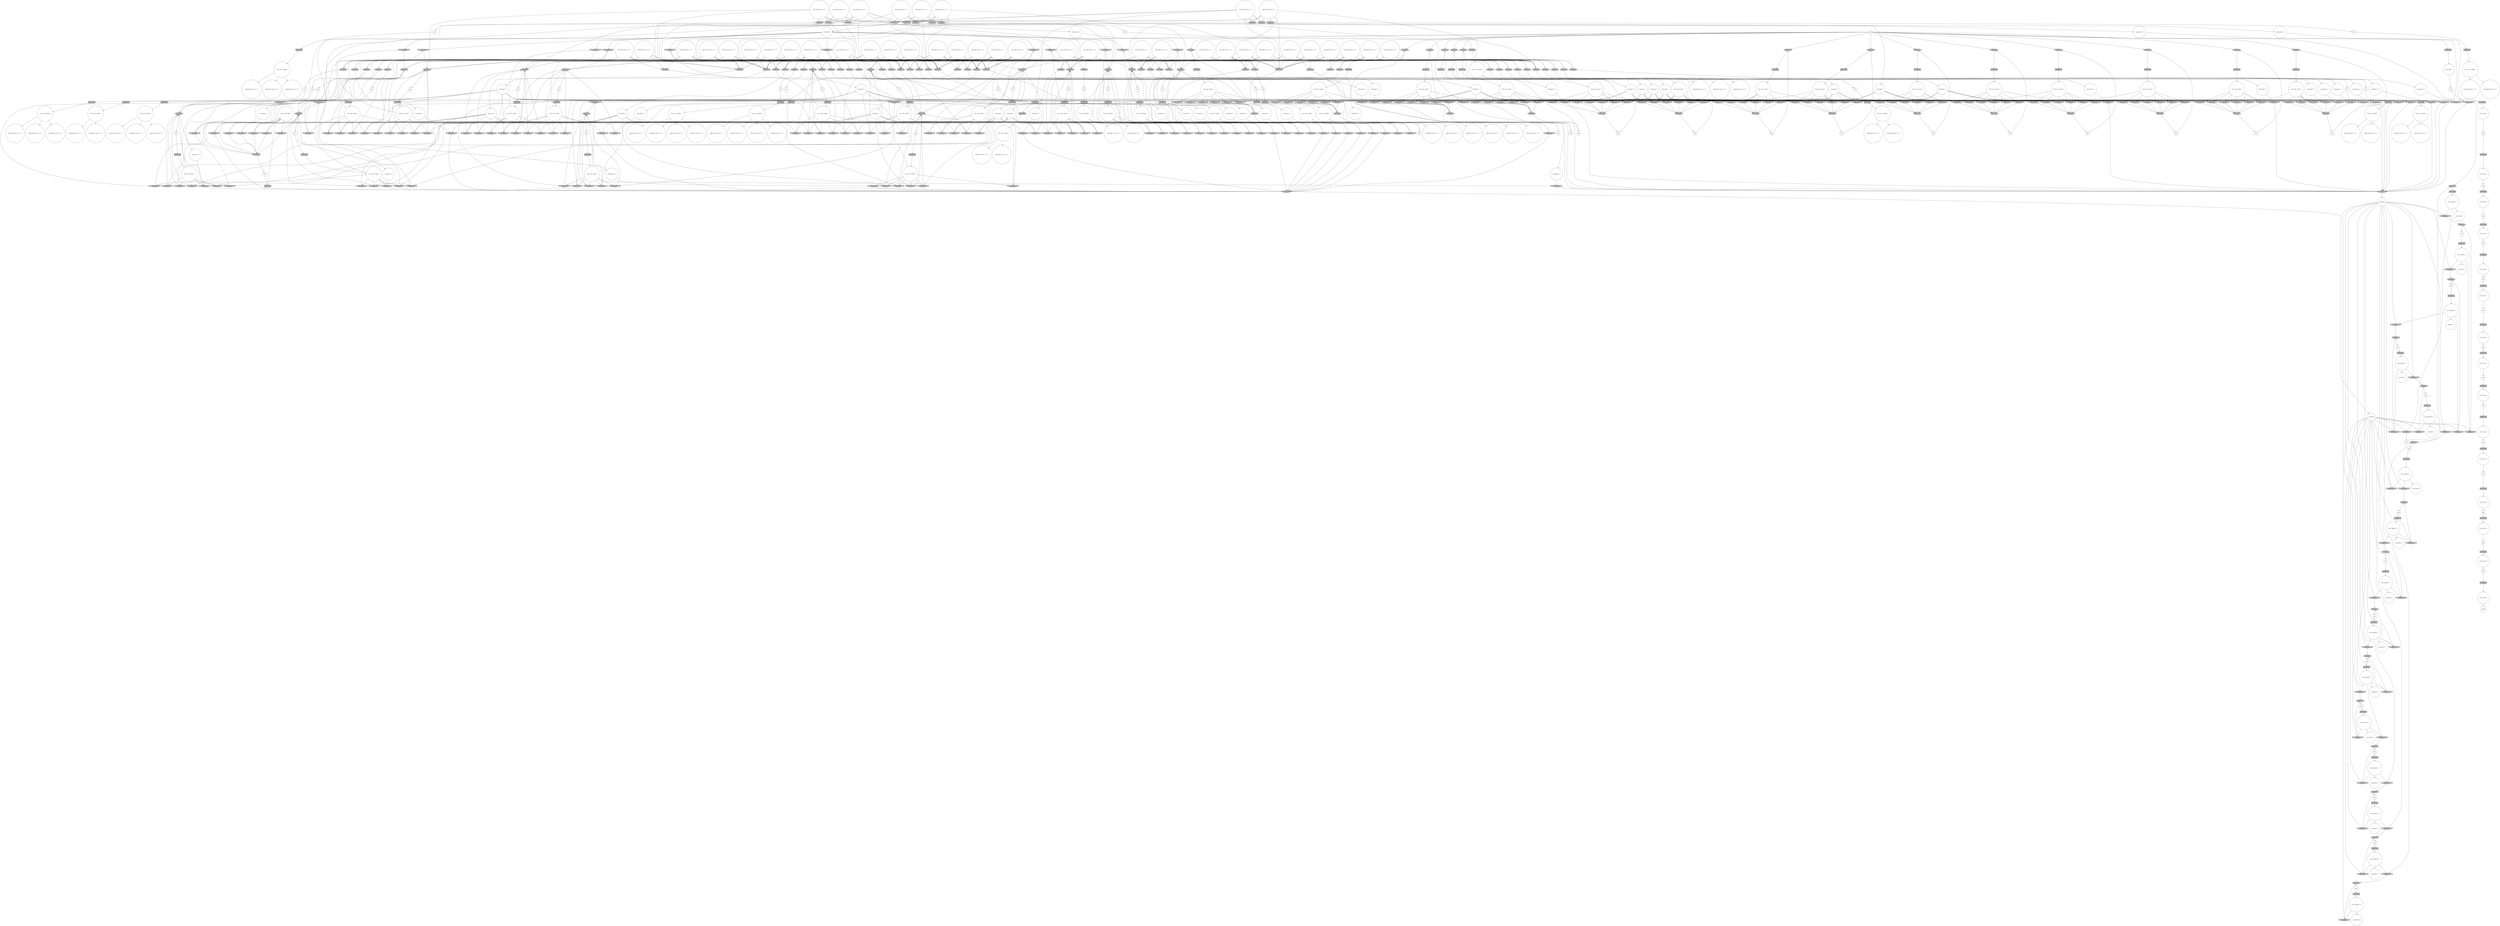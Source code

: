 digraph propNet
{
	"@1b07eb07"[shape=box, style= filled, fillcolor=grey, label="TRANSITION"]; "@1b07eb07"->"@12dcd656"; 
	"@367ab27b"[shape=circle, style= filled, fillcolor=white, label="( legal robot ( move 3 1 1 2 ) )"]; 
	"@8a480a1"[shape=invhouse, style= filled, fillcolor=grey, label="AND=0.id=0"]; "@8a480a1"->"@1cbe5010"; 
	"@7e6daa6b"[shape=circle, style= filled, fillcolor=white, label="anon"]; "@7e6daa6b"->"@34343e4"; 
	"@132f93a"[shape=circle, style= filled, fillcolor=white, label="( true ( cell 2 2 pawn ) )"]; "@132f93a"->"@8a6e914"; "@132f93a"->"@18c216b1"; "@132f93a"->"@55125c01"; "@132f93a"->"@4e561f0"; "@132f93a"->"@2ba09c56"; "@132f93a"->"@797137d"; "@132f93a"->"@73aba945"; 
	"@3766db6e"[shape=ellipse, style= filled, fillcolor=grey, label="OR=0.id=0"]; "@3766db6e"->"@1b478fff"; 
	"@70431449"[shape=circle, style= filled, fillcolor=white, label="( goal robot 29 )"]; 
	"@1a1f8a13"[shape=circle, style= filled, fillcolor=white, label="anon"]; "@1a1f8a13"->"@2f600b21"; 
	"@6183918d"[shape=invhouse, style= filled, fillcolor=grey, label="AND=0.id=0"]; "@6183918d"->"@56f95134"; 
	"@2a40be50"[shape=circle, style= filled, fillcolor=white, label="anon"]; "@2a40be50"->"@1adfdbd"; 
	"@1adfdbd"[shape=box, style= filled, fillcolor=grey, label="TRANSITION"]; "@1adfdbd"->"@1bd9d752"; 
	"@68a728b6"[shape=invhouse, style= filled, fillcolor=grey, label="AND=0.id=0"]; "@68a728b6"->"@1cc94268"; 
	"@2b48c35a"[shape=ellipse, style= filled, fillcolor=grey, label="OR=0.id=0"]; "@2b48c35a"->"@7516b8f1"; 
	"@36270634"[shape=circle, style= filled, fillcolor=white, label="( true ( captures 8 ) )"]; "@36270634"->"@5e97c360"; "@36270634"->"@3ea100ba"; "@36270634"->"@259d9a91"; 
	"@28e034f3"[shape=invhouse, style= filled, fillcolor=grey, label="AND=0.id=0"]; "@28e034f3"->"@5748b606"; 
	"@4b717b67"[shape=ellipse, style= filled, fillcolor=grey, label="OR=0.id=0"]; "@4b717b67"->"@48169912"; 
	"@14357c22"[shape=circle, style= filled, fillcolor=white, label="( true ( cell 2 3 knight ) )"]; "@14357c22"->"@63c1be36"; "@14357c22"->"@1065528f"; "@14357c22"->"@2de2c14f"; 
	"@3d731964"[shape=box, style= filled, fillcolor=grey, label="TRANSITION"]; "@3d731964"->"@6ad11ba4"; 
	"@7272f66a"[shape=ellipse, style= filled, fillcolor=grey, label="OR=0.id=0"]; "@7272f66a"->"@4dd7bdca"; 
	"@527db264"[shape=invhouse, style= filled, fillcolor=grey, label="AND=0.id=0"]; "@527db264"->"@124e3e2b"; 
	"@168cd72"[shape=invhouse, style= filled, fillcolor=grey, label="AND=0.id=0"]; "@168cd72"->"@5108478"; 
	"@1f28cb33"[shape=invhouse, style= filled, fillcolor=grey, label="AND=0.id=0"]; "@1f28cb33"->"@12486c43"; 
	"@4dd7bdca"[shape=circle, style= filled, fillcolor=white, label="anon"]; "@4dd7bdca"->"@6b40430d"; 
	"@67a8f7b5"[shape=box, style= filled, fillcolor=grey, label="TRANSITION"]; "@67a8f7b5"->"@55466fc6"; 
	"@2203921e"[shape=box, style= filled, fillcolor=grey, label="TRANSITION"]; "@2203921e"->"@4e39caa0"; 
	"@794b9154"[shape=circle, style= filled, fillcolor=white, label="anon"]; "@794b9154"->"@6323739b"; 
	"@1701d6f"[shape=ellipse, style= filled, fillcolor=grey, label="OR=0.id=0"]; "@1701d6f"->"@794b9154"; 
	"@81f8a1"[shape=ellipse, style= filled, fillcolor=grey, label="OR=0.id=0"]; "@81f8a1"->"@1d5334ca"; 
	"@45eda1cc"[shape=circle, style= filled, fillcolor=white, label="( true ( cell 5 3 blank ) )"]; "@45eda1cc"->"@4b1dbdbd"; "@45eda1cc"->"@68a728b6"; "@45eda1cc"->"@4a19397e"; "@45eda1cc"->"@6d36139e"; "@45eda1cc"->"@b69e2f2"; "@45eda1cc"->"@27ec9bb7"; "@45eda1cc"->"@33c2c8d9"; 
	"@2da62585"[shape=ellipse, style= filled, fillcolor=grey, label="OR=0.id=0"]; "@2da62585"->"@52424c9"; 
	"@142e000a"[shape=circle, style= filled, fillcolor=white, label="( next_tmp15 2 1 )"]; "@142e000a"->"@3776887d"; 
	"@260fd229"[shape=circle, style= filled, fillcolor=white, label="( does robot ( move 3 2 5 3 ) )"]; "@260fd229"->"@399695e6"; "@260fd229"->"@76871d2e"; "@260fd229"->"@d65105f"; "@260fd229"->"@1254598"; "@260fd229"->"@442412ca"; "@260fd229"->"@1cbe5010"; "@260fd229"->"@49fda143"; "@260fd229"->"@bca9bb5"; 
	"@9d171f8"[shape=circle, style= filled, fillcolor=white, label="anon"]; "@9d171f8"->"@2134d91f"; 
	"@2134d91f"[shape=box, style= filled, fillcolor=grey, label="TRANSITION"]; "@2134d91f"->"@783b6e56"; 
	"@645d0071"[shape=circle, style= filled, fillcolor=white, label="( legal robot ( move 5 2 3 3 ) )"]; 
	"@39e715ca"[shape=circle, style= filled, fillcolor=white, label="anon"]; "@39e715ca"->"@57181d0c"; 
	"@45b28583"[shape=invhouse, style= filled, fillcolor=grey, label="AND=0.id=0"]; "@45b28583"->"@609ffe62"; 
	"@4f48c37b"[shape=invhouse, style= filled, fillcolor=grey, label="AND=0.id=0"]; "@4f48c37b"->"@5117f807"; 
	"@3f112b24"[shape=circle, style= filled, fillcolor=white, label="( true ( cell 5 2 blank ) )"]; "@3f112b24"->"@79cd9ffd"; "@3f112b24"->"@68cc21bf"; "@3f112b24"->"@4f855210"; "@3f112b24"->"@725e0d46"; "@3f112b24"->"@705e1cf7"; "@3f112b24"->"@4d05d5ef"; "@3f112b24"->"@7f73dcdc"; 
	"@456fc55a"[shape=box, style= filled, fillcolor=grey, label="TRANSITION"]; "@456fc55a"->"@68656d37"; 
	"@18d70ce1"[shape=invhouse, style= filled, fillcolor=grey, label="AND=0.id=0"]; "@18d70ce1"->"@11d0aaa1"; 
	"@14eec4d9"[shape=box, style= filled, fillcolor=grey, label="TRANSITION"]; "@14eec4d9"->"@386a518e"; 
	"@7c33f80b"[shape=circle, style= filled, fillcolor=white, label="anon"]; "@7c33f80b"->"@546f29fe"; 
	"@49f43dcd"[shape=circle, style= filled, fillcolor=white, label="( true ( cell 3 1 blank ) )"]; "@49f43dcd"->"@14bbd1fb"; "@49f43dcd"->"@58aaf66a"; "@49f43dcd"->"@638125d0"; "@49f43dcd"->"@769a5bae"; "@49f43dcd"->"@24036b06"; "@49f43dcd"->"@2dcc5f5b"; "@49f43dcd"->"@1d96b1a8"; 
	"@6ce650df"[shape=box, style= filled, fillcolor=grey, label="TRANSITION"]; "@6ce650df"->"@1e7b0b2d"; 
	"@33b89782"[shape=invhouse, style= filled, fillcolor=grey, label="AND=0.id=0"]; "@33b89782"->"@47c136d5"; 
	"@65ef81d4"[shape=circle, style= filled, fillcolor=white, label="( does robot ( move 1 1 3 2 ) )"]; "@65ef81d4"->"@30aa472b"; "@65ef81d4"->"@6b2f612e"; "@65ef81d4"->"@2a3171f6"; "@65ef81d4"->"@77cf79b6"; "@65ef81d4"->"@415850a4"; "@65ef81d4"->"@380a4636"; "@65ef81d4"->"@5731536c"; "@65ef81d4"->"@1e58fb05"; 
	"@3f545368"[shape=circle, style= filled, fillcolor=white, label="( next_tmp9 4 )"]; "@3f545368"->"@3934d03"; "@3f545368"->"@58aaf66a"; "@3f545368"->"@79cd9ffd"; "@3f545368"->"@45b28583"; "@3f545368"->"@6af0cf92"; "@3f545368"->"@1223b6d7"; "@3f545368"->"@525033c5"; "@3f545368"->"@654a38cc"; "@3f545368"->"@48de4e17"; "@3f545368"->"@27ec9bb7"; "@3f545368"->"@4df43598"; "@3f545368"->"@6183918d"; 
	"@18b73c8b"[shape=circle, style= filled, fillcolor=white, label="( legal robot ( move 3 2 5 1 ) )"]; 
	"@47883bb5"[shape=invhouse, style= filled, fillcolor=grey, label="AND=0.id=0"]; "@47883bb5"->"@344fb39d"; 
	"@1d96b1a8"[shape=invhouse, style= filled, fillcolor=grey, label="AND=0.id=0"]; "@1d96b1a8"->"@344fb39d"; 
	"@221db623"[shape=invhouse, style= filled, fillcolor=grey, label="AND=0.id=0"]; "@221db623"->"@12f3c576"; 
	"@747ba844"[shape=circle, style= filled, fillcolor=white, label="anon"]; "@747ba844"->"@387053f7"; 
	"@27dc07e3"[shape=ellipse, style= filled, fillcolor=grey, label="OR=0.id=0"]; "@27dc07e3"->"@4c6b68b9"; 
	"@2f600b21"[shape=box, style= filled, fillcolor=grey, label="TRANSITION"]; "@2f600b21"->"@42b419dc"; 
	"@355d351f"[shape=circle, style= filled, fillcolor=white, label="( does robot ( move 5 3 3 2 ) )"]; "@355d351f"->"@30aa472b"; "@355d351f"->"@6b2f612e"; "@355d351f"->"@1cc94268"; "@355d351f"->"@77cf79b6"; "@355d351f"->"@415850a4"; "@355d351f"->"@380a4636"; "@355d351f"->"@5731536c"; "@355d351f"->"@1e58fb05"; 
	"@3ce238a0"[shape=box, style= filled, fillcolor=grey, label="TRANSITION"]; "@3ce238a0"->"@4822397"; 
	"@4a251267"[shape=box, style= filled, fillcolor=grey, label="TRANSITION"]; "@4a251267"->"@2dce6a9f"; 
	"@cc3a480"[shape=invhouse, style= filled, fillcolor=grey, label="AND=0.id=0"]; "@cc3a480"->"@2f878d11"; 
	"@3ee8faac"[shape=circle, style= filled, fillcolor=white, label="anon"]; "@3ee8faac"->"@7f80e120"; 
	"@7060a424"[shape=circle, style= filled, fillcolor=white, label="( true ( cell 1 1 blank ) )"]; "@7060a424"->"@3934d03"; "@7060a424"->"@13030751"; "@7060a424"->"@283ab7ed"; "@7060a424"->"@732245fa"; "@7060a424"->"@17cb1ce1"; "@7060a424"->"@3b3c00b6"; "@7060a424"->"@250bbf45"; 
	"@72f59ebc"[shape=circle, style= filled, fillcolor=white, label="anon"]; "@72f59ebc"->"@23137bbc"; 
	"@51700539"[shape=circle, style= filled, fillcolor=white, label="anon"]; "@51700539"->"@2b5239d9"; 
	"@6b40430d"[shape=box, style= filled, fillcolor=grey, label="TRANSITION"]; "@6b40430d"->"@4644b493"; 
	"@1b70933f"[shape=circle, style= filled, fillcolor=white, label="( does robot ( move 3 3 1 2 ) )"]; "@1b70933f"->"@aeb2039"; "@1b70933f"->"@47c136d5"; "@1b70933f"->"@3636a770"; "@1b70933f"->"@217eba26"; "@1b70933f"->"@77cf79b6"; "@1b70933f"->"@5d4786"; "@1b70933f"->"@5731536c"; "@1b70933f"->"@77f08bae"; 
	"@13030751"[shape=invhouse, style= filled, fillcolor=grey, label="AND=0.id=0"]; "@13030751"->"@344fb39d"; 
	"@1b1e1e2"[shape=circle, style= filled, fillcolor=white, label="( does robot ( move 2 1 4 2 ) )"]; "@1b1e1e2"->"@d4f4ffc"; "@1b1e1e2"->"@706fbd78"; "@1b1e1e2"->"@37fb587"; "@1b1e1e2"->"@77cf79b6"; "@1b1e1e2"->"@6ae534df"; "@1b1e1e2"->"@1d6b2707"; "@1b1e1e2"->"@5731536c"; "@1b1e1e2"->"@32d77979"; 
	"@68139c45"[shape=circle, style= filled, fillcolor=white, label="( does robot ( move 3 1 1 2 ) )"]; "@68139c45"->"@aeb2039"; "@68139c45"->"@3636a770"; "@68139c45"->"@217eba26"; "@68139c45"->"@2c8a4eb2"; "@68139c45"->"@77cf79b6"; "@68139c45"->"@5d4786"; "@68139c45"->"@5731536c"; "@68139c45"->"@77f08bae"; 
	"@e5e4606"[shape=circle, style= filled, fillcolor=white, label="( does robot ( move 5 2 3 3 ) )"]; "@e5e4606"->"@6b2f612e"; "@e5e4606"->"@2e336086"; "@e5e4606"->"@3fa0f1d7"; "@e5e4606"->"@76871d2e"; "@e5e4606"->"@b151dcf"; "@e5e4606"->"@415850a4"; "@e5e4606"->"@6f783116"; "@e5e4606"->"@bca9bb5"; 
	"@1a4e9a17"[shape=circle, style= filled, fillcolor=white, label="anon"]; "@1a4e9a17"->"@456fc55a"; 
	"@3709f753"[shape=circle, style= filled, fillcolor=white, label="( true ( cell 3 1 pawn ) )"]; "@3709f753"->"@7b66f4e6"; "@3709f753"->"@33327ce3"; "@3709f753"->"@57ec6c1e"; "@3709f753"->"@24f47700"; "@3709f753"->"@7521ffb9"; "@3709f753"->"@5acd3611"; "@3709f753"->"@7e28f2a6"; 
	"@4066143c"[shape=invhouse, style= filled, fillcolor=grey, label="AND=0.id=0"]; "@4066143c"->"@56f95134"; 
	"@27ec9bb7"[shape=invhouse, style= filled, fillcolor=grey, label="AND=0.id=0"]; "@27ec9bb7"->"@1cc94268"; 
	"@5731536c"[shape=ellipse, style= filled, fillcolor=grey, label="OR=0.id=0"]; "@5731536c"->"@79d518da"; 
	"@4d5cfd02"[shape=circle, style= filled, fillcolor=white, label="( true ( step 8 ) )"]; "@4d5cfd02"->"@2a40be50"; 
	"@39cf0191"[shape=circle, style= filled, fillcolor=white, label="( legal robot ( move 3 3 1 2 ) )"]; 
	"@77f08bae"[shape=ellipse, style= filled, fillcolor=grey, label="OR=0.id=0"]; "@77f08bae"->"@60787553"; 
	"@6143d923"[shape=circle, style= filled, fillcolor=white, label="( does robot ( move 5 1 3 2 ) )"]; "@6143d923"->"@30aa472b"; "@6143d923"->"@6b2f612e"; "@6143d923"->"@11d0aaa1"; "@6143d923"->"@77cf79b6"; "@6143d923"->"@415850a4"; "@6143d923"->"@380a4636"; "@6143d923"->"@5731536c"; "@6143d923"->"@1e58fb05"; 
	"@548468e4"[shape=box, style= filled, fillcolor=grey, label="TRANSITION"]; "@548468e4"->"@54799301"; 
	"@4d39a15b"[shape=circle, style= filled, fillcolor=white, label="anon"]; "@4d39a15b"->"@317e2583"; 
	"@5dfe459a"[shape=invhouse, style= filled, fillcolor=grey, label="AND=0.id=0"]; "@5dfe459a"->"@124e3e2b"; 
	"@7b53a337"[shape=ellipse, style= filled, fillcolor=grey, label="OR=0.id=0"]; "@7b53a337"->"@53707fcf"; 
	"@124e3e2b"[shape=ellipse, style= filled, fillcolor=grey, label="OR=0.id=0"]; "@124e3e2b"->"@7cbe8057"; 
	"@5d38255f"[shape=circle, style= filled, fillcolor=white, label="( legal robot ( move 3 2 1 3 ) )"]; 
	"@103e3054"[shape=ellipse, style= filled, fillcolor=grey, label="OR=0.id=0"]; "@103e3054"->"@33e7c1ca"; 
	"@4df43598"[shape=invhouse, style= filled, fillcolor=grey, label="AND=0.id=0"]; "@4df43598"->"@4c9fb652"; 
	"@399695e6"[shape=ellipse, style= filled, fillcolor=grey, label="OR=0.id=0"]; "@399695e6"->"@4fc0831d"; 
	"@45f90d88"[shape=circle, style= filled, fillcolor=white, label="( does robot ( move 3 1 2 3 ) )"]; "@45f90d88"->"@81f8a1"; "@45f90d88"->"@6eec3a48"; "@45f90d88"->"@3766db6e"; "@45f90d88"->"@2c8a4eb2"; "@45f90d88"->"@76871d2e"; "@45f90d88"->"@103e3054"; "@45f90d88"->"@7e48e154"; "@45f90d88"->"@bca9bb5"; 
	"@66d7e2a6"[shape=invhouse, style= filled, fillcolor=grey, label="AND=0.id=0"]; "@66d7e2a6"->"@aa0324d"; 
	"@1e37ca46"[shape=invhouse, style= filled, fillcolor=grey, label="AND=0.id=0"]; "@1e37ca46"->"@61cca333"; 
	"@4bcf23bc"[shape=circle, style= filled, fillcolor=white, label="terminal"]; 
	"@4838584b"[shape=circle, style= filled, fillcolor=white, label="( does robot ( move 4 1 2 2 ) )"]; "@4838584b"->"@81f8a1"; "@4838584b"->"@76985128"; "@4838584b"->"@1badfe6c"; "@4838584b"->"@7272f66a"; "@4838584b"->"@77cf79b6"; "@4838584b"->"@103e3054"; "@4838584b"->"@132e73f"; "@4838584b"->"@5731536c"; 
	"@5123ad57"[shape=invhouse, style= filled, fillcolor=grey, label="AND=0.id=0"]; "@5123ad57"->"@692d4eb"; 
	"@2f5fe327"[shape=invhouse, style= filled, fillcolor=grey, label="AND=0.id=0"]; "@2f5fe327"->"@65a96ba7"; 
	"@6fb923c0"[shape=invhouse, style= filled, fillcolor=grey, label="AND=0.id=0"]; "@6fb923c0"->"@aa0324d"; 
	"@2941bd3a"[shape=circle, style= filled, fillcolor=white, label="anon"]; "@2941bd3a"->"@af9623b"; 
	"@3563051e"[shape=circle, style= filled, fillcolor=white, label="( legal robot ( move 3 3 5 2 ) )"]; 
	"@bca9bb5"[shape=ellipse, style= filled, fillcolor=grey, label="OR=0.id=0"]; "@bca9bb5"->"@2fe2f4b7"; 
	"@45d08d50"[shape=circle, style= filled, fillcolor=white, label="( does robot ( move 3 2 5 1 ) )"]; "@45d08d50"->"@c8dd96f"; "@45d08d50"->"@41501df4"; "@45d08d50"->"@37f514a3"; "@45d08d50"->"@446cdff"; "@45d08d50"->"@d65105f"; "@45d08d50"->"@e5237ae"; "@45d08d50"->"@1254598"; "@45d08d50"->"@1cbe5010"; 
	"@12dcd656"[shape=circle, style= filled, fillcolor=white, label="( true ( step 12 ) )"]; "@12dcd656"->"@68fa9318"; 
	"@1bd9d752"[shape=circle, style= filled, fillcolor=white, label="( true ( step 9 ) )"]; "@1bd9d752"->"@2816268e"; 
	"@62396ab2"[shape=ellipse, style= filled, fillcolor=grey, label="OR=0.id=0"]; "@62396ab2"->"@5aeb623e"; 
	"@13608fec"[shape=circle, style= filled, fillcolor=white, label="( next_tmp5 4 )"]; "@13608fec"->"@3a2b485b"; "@13608fec"->"@33327ce3"; "@13608fec"->"@5c1e6dcd"; "@13608fec"->"@6010b6b4"; "@13608fec"->"@19bf5b2a"; "@13608fec"->"@797137d"; "@13608fec"->"@2fc04aea"; "@13608fec"->"@678de406"; "@13608fec"->"@2db1c12a"; "@13608fec"->"@7190d0cc"; "@13608fec"->"@7f1cc101"; "@13608fec"->"@18d0751f"; 
	"@70323cbc"[shape=box, style= filled, fillcolor=grey, label="TRANSITION"]; "@70323cbc"->"@36270634"; 
	"@7e28f2a6"[shape=invhouse, style= filled, fillcolor=grey, label="AND=0.id=0"]; "@7e28f2a6"->"@1701d6f"; 
	"@744ad8c5"[shape=circle, style= filled, fillcolor=white, label="( next_tmp7 3 )"]; "@744ad8c5"->"@7b66f4e6"; "@744ad8c5"->"@dad193d"; "@744ad8c5"->"@5181a2f0"; "@744ad8c5"->"@55125c01"; "@744ad8c5"->"@14cd8b0e"; "@744ad8c5"->"@5dfe459a"; "@744ad8c5"->"@1d69005f"; "@744ad8c5"->"@168cd72"; "@744ad8c5"->"@bee76f3"; "@744ad8c5"->"@53c79409"; 
	"@1815409a"[shape=box, style= filled, fillcolor=grey, label="TRANSITION"]; "@1815409a"->"@483685c2"; 
	"@dad193d"[shape=invhouse, style= filled, fillcolor=grey, label="AND=0.id=0"]; "@dad193d"->"@3b69f7c2"; 
	"@408fc41f"[shape=invhouse, style= filled, fillcolor=grey, label="AND=0.id=0"]; "@408fc41f"->"@1badfe6c"; 
	"@7c084498"[shape=invhouse, style= filled, fillcolor=grey, label="AND=0.id=0"]; "@7c084498"->"@5748b606"; 
	"@3854a8c5"[shape=invhouse, style= filled, fillcolor=grey, label="AND=0.id=0"]; "@3854a8c5"->"@2da62585"; 
	"@6043e96"[shape=invhouse, style= filled, fillcolor=grey, label="AND=0.id=0"]; "@6043e96"->"@6d8aacae"; 
	"@4e39caa0"[shape=circle, style= filled, fillcolor=white, label="( true ( step 10 ) )"]; "@4e39caa0"->"@3fc25e01"; 
	"@44a8b431"[shape=ellipse, style= filled, fillcolor=grey, label="OR=0.id=0"]; "@44a8b431"->"@45d3d408"; 
	"@2db1c12a"[shape=invhouse, style= filled, fillcolor=grey, label="AND=0.id=0"]; "@2db1c12a"->"@5a7c97b1"; 
	"@7c441cd9"[shape=circle, style= filled, fillcolor=white, label="anon"]; "@7c441cd9"->"@1815409a"; 
	"@27afd331"[shape=circle, style= filled, fillcolor=white, label="( true ( cell 4 3 blank ) )"]; "@27afd331"->"@323707d7"; "@27afd331"->"@489a3aca"; "@27afd331"->"@67bcb16a"; "@27afd331"->"@81be37c"; "@27afd331"->"@54d749de"; "@27afd331"->"@696dbc70"; "@27afd331"->"@5cfd1d83"; 
	"@c71acef"[shape=circle, style= filled, fillcolor=white, label="( does robot ( move 3 3 5 2 ) )"]; "@c71acef"->"@1a7c817d"; "@c71acef"->"@47c136d5"; "@c71acef"->"@77cf79b6"; "@c71acef"->"@d65105f"; "@c71acef"->"@62396ab2"; "@c71acef"->"@1254598"; "@c71acef"->"@5731536c"; "@c71acef"->"@73a404cb"; 
	"@67c0c35f"[shape=ellipse, style= filled, fillcolor=grey, label="OR=0.id=0"]; "@67c0c35f"->"@596f8277"; 
	"@2d78b5d8"[shape=circle, style= filled, fillcolor=white, label="( true ( cell 4 1 blank ) )"]; "@2d78b5d8"->"@408fc41f"; "@2d78b5d8"->"@1e6c0d1e"; "@2d78b5d8"->"@67d7da65"; "@2d78b5d8"->"@9cf68ac"; "@2d78b5d8"->"@52673463"; "@2d78b5d8"->"@42bc7c65"; "@2d78b5d8"->"@6aa74b3"; 
	"@6498c5"[shape=invhouse, style= filled, fillcolor=grey, label="AND=0.id=0"]; "@6498c5"->"@65a96ba7"; 
	"@7d307193"[shape=circle, style= filled, fillcolor=white, label="( next_tmp13 4 1 )"]; "@7d307193"->"@67d7da65"; 
	"@60e43447"[shape=box, style= filled, fillcolor=grey, label="TRANSITION"]; "@60e43447"->"@526071f"; 
	"@6eec3a48"[shape=ellipse, style= filled, fillcolor=grey, label="OR=0.id=0"]; "@6eec3a48"->"@425f46a5"; 
	"@41501df4"[shape=ellipse, style= filled, fillcolor=grey, label="OR=0.id=0"]; "@41501df4"->"@6d6d3fd4"; 
	"@35bae51c"[shape=circle, style= filled, fillcolor=white, label="( next_tmp13 5 3 )"]; "@35bae51c"->"@6d36139e"; 
	"@4b9c8f3a"[shape=invhouse, style= filled, fillcolor=grey, label="AND=0.id=0"]; "@4b9c8f3a"->"@67c0c35f"; 
	"@34343e4"[shape=ellipse, style= filled, fillcolor=grey, label="OR=0.id=0"]; "@34343e4"->"@548468e4"; 
	"@17d06b78"[shape=box, style= filled, fillcolor=grey, label="TRANSITION"]; "@17d06b78"->"@685b6bda"; 
	"@705e1cf7"[shape=invhouse, style= filled, fillcolor=grey, label="AND=0.id=0"]; "@705e1cf7"->"@344fb39d"; 
	"@316309ca"[shape=box, style= filled, fillcolor=grey, label="TRANSITION"]; "@316309ca"->"@25693355"; 
	"@3b69f7c2"[shape=ellipse, style= filled, fillcolor=grey, label="OR=0.id=0"]; "@3b69f7c2"->"@42182f94"; 
	"@2de2c14f"[shape=circle, style= filled, fillcolor=white, label="( legal robot ( move 2 3 4 2 ) )"]; 
	"@7563a9ce"[shape=invhouse, style= filled, fillcolor=grey, label="AND=0.id=0"]; "@7563a9ce"->"@5748b606"; 
	"@1cbe5010"[shape=ellipse, style= filled, fillcolor=grey, label="OR=0.id=0"]; "@1cbe5010"->"@39e715ca"; 
	"@7abcf04"[shape=circle, style= filled, fillcolor=white, label="anon"]; "@7abcf04"->"@596629b6"; 
	"@4a3f9e90"[shape=invhouse, style= filled, fillcolor=grey, label="AND=0.id=0"]; "@4a3f9e90"->"@6d8aacae"; 
	"@23137bbc"[shape=box, style= filled, fillcolor=grey, label="TRANSITION"]; "@23137bbc"->"@765c310c"; 
	"@76a3e612"[shape=invhouse, style= filled, fillcolor=grey, label="AND=0.id=0"]; "@76a3e612"->"@609ffe62"; 
	"@702a3099"[shape=circle, style= filled, fillcolor=white, label="( next_tmp13 2 1 )"]; "@702a3099"->"@1ca8ff0"; 
	"@5cbd440e"[shape=ellipse, style= filled, fillcolor=grey, label="OR=0.id=0"]; "@5cbd440e"->"@3675dd57"; 
	"@1b478fff"[shape=circle, style= filled, fillcolor=white, label="( next_tmp13 2 3 )"]; "@1b478fff"->"@45b3f80c"; 
	"@6323739b"[shape=ellipse, style= filled, fillcolor=grey, label="OR=0.id=0"]; "@6323739b"->"@3b78e994"; 
	"@23ba4b03"[shape=invhouse, style= filled, fillcolor=grey, label="AND=0.id=0"]; "@23ba4b03"->"@5a7c97b1"; 
	"@64b96f0"[shape=circle, style= filled, fillcolor=white, label="( true ( captures 2 ) )"]; "@64b96f0"->"@5a72cfe2"; "@64b96f0"->"@6a8649e6"; "@64b96f0"->"@3db0da8f"; 
	"@565cd2e0"[shape=circle, style= filled, fillcolor=white, label="anon"]; "@565cd2e0"->"@4a0631ac"; 
	"@39c5c178"[shape=circle, style= filled, fillcolor=white, label="( does robot ( move 3 2 1 1 ) )"]; "@39c5c178"->"@71964157"; "@39c5c178"->"@37f514a3"; "@39c5c178"->"@4b717b67"; "@39c5c178"->"@217eba26"; "@39c5c178"->"@44a8b431"; "@39c5c178"->"@e5237ae"; "@39c5c178"->"@77f08bae"; "@39c5c178"->"@1cbe5010"; 
	"@1254598"[shape=ellipse, style= filled, fillcolor=grey, label="OR=0.id=0"]; "@1254598"->"@cc13de7"; 
	"@49fda143"[shape=ellipse, style= filled, fillcolor=grey, label="OR=0.id=0"]; "@49fda143"->"@30b90f4a"; 
	"@53707fcf"[shape=box, style= filled, fillcolor=grey, label="TRANSITION"]; "@53707fcf"->"@ed36da0"; 
	"@55d28d13"[shape=circle, style= filled, fillcolor=white, label="( legal robot ( move 2 1 3 3 ) )"]; 
	"@71964157"[shape=ellipse, style= filled, fillcolor=grey, label="OR=0.id=0"]; "@71964157"->"@32130cc6"; 
	"@af9623b"[shape=box, style= filled, fillcolor=grey, label="TRANSITION"]; "@af9623b"->"@3d222fb9"; 
	"@e3e52fd"[shape=circle, style= filled, fillcolor=white, label="( legal robot ( move 2 1 4 2 ) )"]; 
	"@72508296"[shape=circle, style= filled, fillcolor=white, label="anon"]; "@72508296"->"@6b7c28b2"; 
	"@39e53923"[shape=box, style= filled, fillcolor=grey, label="TRANSITION"]; "@39e53923"->"@689ee1de"; 
	"@33a07b67"[shape=circle, style= filled, fillcolor=white, label="( true ( cell 2 1 pawn ) )"]; "@33a07b67"->"@3a2b485b"; "@33a07b67"->"@2e19f44f"; "@33a07b67"->"@168cd72"; "@33a07b67"->"@3776887d"; "@33a07b67"->"@7048dec5"; "@33a07b67"->"@8044a99"; "@33a07b67"->"@60abe904"; 
	"@d2f61e8"[shape=circle, style= filled, fillcolor=white, label="( next_tmp15 4 2 )"]; "@d2f61e8"->"@4bb09a30"; 
	"@28a62061"[shape=ellipse, style= filled, fillcolor=grey, label="OR=0.id=0"]; "@28a62061"->"@1d72538c"; 
	"@1e190ad1"[shape=box, style= filled, fillcolor=grey, label="TRANSITION"]; "@1e190ad1"->"@292fcf76"; 
	"@dc50d0d"[shape=invhouse, style= filled, fillcolor=grey, label="AND=0.id=0"]; "@dc50d0d"->"@692d4eb"; 
	"@7cf4d839"[shape=invhouse, style= filled, fillcolor=grey, label="AND=0.id=0"]; "@7cf4d839"->"@aa0324d"; 
	"@596629b6"[shape=box, style= filled, fillcolor=grey, label="TRANSITION"]; "@596629b6"->"@7060a424"; 
	"@4c6b68b9"[shape=box, style= filled, fillcolor=grey, label="TRANSITION"]; "@4c6b68b9"->"@65d80036"; 
	"@5aeb623e"[shape=circle, style= filled, fillcolor=white, label="( next_tmp15 5 2 )"]; "@5aeb623e"->"@59939377"; 
	"@3bfe9328"[shape=ellipse, style= filled, fillcolor=grey, label="OR=0.id=0"]; "@3bfe9328"->"@7e757414"; 
	"@273b93ec"[shape=circle, style= filled, fillcolor=white, label="( legal robot ( move 4 3 5 1 ) )"]; 
	"@31512d8d"[shape=circle, style= filled, fillcolor=white, label="( does robot ( move 3 3 2 1 ) )"]; "@31512d8d"->"@81f8a1"; "@31512d8d"->"@47c136d5"; "@31512d8d"->"@37f514a3"; "@31512d8d"->"@ee8743e"; "@31512d8d"->"@47318cf9"; "@31512d8d"->"@103e3054"; "@31512d8d"->"@1d3f8c9"; "@31512d8d"->"@e5237ae"; 
	"@5acd3611"[shape=invhouse, style= filled, fillcolor=grey, label="AND=0.id=0"]; "@5acd3611"->"@1701d6f"; 
	"@4fc0831d"[shape=circle, style= filled, fillcolor=white, label="( next_tmp15 5 3 )"]; "@4fc0831d"->"@1983309b"; 
	"@12d5ee0b"[shape=circle, style= filled, fillcolor=white, label="( true ( cell 5 1 pawn ) )"]; "@12d5ee0b"->"@7438f70a"; "@12d5ee0b"->"@7f78c94"; "@12d5ee0b"->"@6010b6b4"; "@12d5ee0b"->"@343117b5"; "@12d5ee0b"->"@5dfe459a"; "@12d5ee0b"->"@527db264"; "@12d5ee0b"->"@124d7120"; 
	"@660d682"[shape=circle, style= filled, fillcolor=white, label="anon"]; "@660d682"->"@48c483f3"; 
	"@7e8f30a"[shape=box, style= filled, fillcolor=grey, label="TRANSITION"]; "@7e8f30a"->"@20a53ae"; 
	"@6c07e8e3"[shape=box, style= filled, fillcolor=grey, label="TRANSITION"]; "@6c07e8e3"->"@45eda1cc"; 
	"@7cbe8057"[shape=circle, style= filled, fillcolor=white, label="anon"]; "@7cbe8057"->"@69b59697"; 
	"@17773f9e"[shape=box, style= filled, fillcolor=grey, label="TRANSITION"]; "@17773f9e"->"@7c2de8d2"; 
	"@797137d"[shape=invhouse, style= filled, fillcolor=grey, label="AND=0.id=0"]; "@797137d"->"@4c8e0aca"; 
	"@4d05d5ef"[shape=invhouse, style= filled, fillcolor=grey, label="AND=0.id=0"]; "@4d05d5ef"->"@3fa0f1d7"; 
	"@20e35808"[shape=ellipse, style= filled, fillcolor=grey, label="OR=0.id=0"]; "@20e35808"->"@71ebc8e0"; 
	"@5570d99b"[shape=invhouse, style= filled, fillcolor=grey, label="AND=0.id=0"]; "@5570d99b"->"@2f878d11"; 
	"@3b1c8bf1"[shape=circle, style= filled, fillcolor=white, label="( next_tmp13 5 2 )"]; "@3b1c8bf1"->"@705e1cf7"; 
	"@aa0324d"[shape=ellipse, style= filled, fillcolor=grey, label="OR=0.id=0"]; "@aa0324d"->"@25235731"; 
	"@443424c4"[shape=circle, style= filled, fillcolor=white, label="( does robot ( move 2 3 1 1 ) )"]; "@443424c4"->"@71964157"; "@443424c4"->"@37f514a3"; "@443424c4"->"@4b717b67"; "@443424c4"->"@217eba26"; "@443424c4"->"@44a8b431"; "@443424c4"->"@e5237ae"; "@443424c4"->"@56f95134"; "@443424c4"->"@77f08bae"; 
	"@1051bca0"[shape=box, style= filled, fillcolor=grey, label="TRANSITION"]; "@1051bca0"->"@3b5ce94a"; 
	"@1223b6d7"[shape=invhouse, style= filled, fillcolor=grey, label="AND=0.id=0"]; "@1223b6d7"->"@1cbe5010"; 
	"@8978062"[shape=circle, style= filled, fillcolor=white, label="anon"]; "@8978062"->"@6ce650df"; 
	"@7955f5a0"[shape=box, style= filled, fillcolor=grey, label="TRANSITION"]; "@7955f5a0"->"@d4ab87b"; 
	"@80e079"[shape=invhouse, style= filled, fillcolor=grey, label="AND=0.id=0"]; "@80e079"->"@344fb39d"; 
	"@425f46a5"[shape=circle, style= filled, fillcolor=white, label="( next_tmp15 2 3 )"]; "@425f46a5"->"@22aa3041"; 
	"@317e2583"[shape=box, style= filled, fillcolor=grey, label="TRANSITION"]; "@317e2583"->"@1b4ae135"; 
	"@4aa2625f"[shape=invhouse, style= filled, fillcolor=grey, label="AND=0.id=0"]; "@4aa2625f"->"@47c136d5"; 
	"@7c2de8d2"[shape=circle, style= filled, fillcolor=white, label="( true ( cell 4 2 blank ) )"]; "@7c2de8d2"->"@7c084498"; "@7c2de8d2"->"@28e034f3"; "@7c2de8d2"->"@34954de1"; "@7c2de8d2"->"@1b759ce3"; "@7c2de8d2"->"@c3d37ca"; "@7c2de8d2"->"@37a0fcdb"; "@7c2de8d2"->"@7563a9ce"; 
	"@48169912"[shape=circle, style= filled, fillcolor=white, label="anon"]; "@48169912"->"@58f3206"; 
	"@7ae71be1"[shape=box, style= filled, fillcolor=grey, label="TRANSITION"]; "@7ae71be1"->"@451f7ef8"; 
	"@54d749de"[shape=invhouse, style= filled, fillcolor=grey, label="AND=0.id=0"]; "@54d749de"->"@6e998340"; 
	"@71ebc8e0"[shape=circle, style= filled, fillcolor=white, label="anon"]; "@71ebc8e0"->"@67a8f7b5"; 
	"@5e96839a"[shape=circle, style= filled, fillcolor=white, label="( does robot ( move 3 3 4 1 ) )"]; "@5e96839a"->"@715d2a6c"; "@5e96839a"->"@47c136d5"; "@5e96839a"->"@37f514a3"; "@5e96839a"->"@67a476bc"; "@5e96839a"->"@37fb587"; "@5e96839a"->"@576f2284"; "@5e96839a"->"@e5237ae"; "@5e96839a"->"@1d6b2707"; 
	"@14b055bc"[shape=circle, style= filled, fillcolor=white, label="( next_tmp13 1 3 )"]; "@14b055bc"->"@80e079"; 
	"@79d518da"[shape=circle, style= filled, fillcolor=white, label="( next_tmp7 2 )"]; "@79d518da"->"@4ce49d24"; "@79d518da"->"@7c559e95"; "@79d518da"->"@343117b5"; "@79d518da"->"@7e2bc83e"; "@79d518da"->"@5514ee6d"; "@79d518da"->"@5570d99b"; "@79d518da"->"@6c1803d3"; "@79d518da"->"@5acd3611"; "@79d518da"->"@8044a99"; "@79d518da"->"@7390a86f"; 
	"@5117f807"[shape=ellipse, style= filled, fillcolor=grey, label="OR=0.id=0"]; "@5117f807"->"@38fbcd82"; 
	"@9425c53"[shape=ellipse, style= filled, fillcolor=grey, label="OR=0.id=0"]; "@9425c53"->"@6d082321"; 
	"@4d918883"[shape=invhouse, style= filled, fillcolor=grey, label="AND=0.id=0"]; "@4d918883"->"@7b6334c2"; 
	"@71bde09"[shape=circle, style= filled, fillcolor=white, label="init"]; "@71bde09"->"@7b8448a4"; "@71bde09"->"@69b59697"; "@71bde09"->"@7b53a337"; "@71bde09"->"@34343e4"; "@71bde09"->"@28a62061"; "@71bde09"->"@58f3206"; "@71bde09"->"@316309ca"; "@71bde09"->"@558b5fc1"; "@71bde09"->"@767554c"; "@71bde09"->"@127af5f4"; "@71bde09"->"@19f96888"; "@71bde09"->"@687bad09"; "@71bde09"->"@5cbd440e"; "@71bde09"->"@314cea5f"; "@71bde09"->"@3bfe9328"; "@71bde09"->"@6323739b"; "@71bde09"->"@27dc07e3"; 
	"@55125c01"[shape=invhouse, style= filled, fillcolor=grey, label="AND=0.id=0"]; "@55125c01"->"@4c8e0aca"; 
	"@47c136d5"[shape=ellipse, style= filled, fillcolor=grey, label="OR=0.id=0"]; "@47c136d5"->"@3be3e936"; 
	"@66f89fed"[shape=circle, style= filled, fillcolor=white, label="( true ( cell 3 1 knight ) )"]; "@66f89fed"->"@367ab27b"; "@66f89fed"->"@601f844"; "@66f89fed"->"@5d3a3642"; "@66f89fed"->"@7f584e65"; 
	"@4e561f0"[shape=invhouse, style= filled, fillcolor=grey, label="AND=0.id=0"]; "@4e561f0"->"@4c8e0aca"; 
	"@706fbd78"[shape=ellipse, style= filled, fillcolor=grey, label="OR=0.id=0"]; "@706fbd78"->"@e744f22"; 
	"@2dfd5cea"[shape=invhouse, style= filled, fillcolor=grey, label="AND=0.id=0"]; "@2dfd5cea"->"@4711d400"; 
	"@29180c00"[shape=circle, style= filled, fillcolor=white, label="( true ( captures 6 ) )"]; "@29180c00"->"@2ba7f0a6"; "@29180c00"->"@441627c"; "@29180c00"->"@2cde29f0"; 
	"@67a476bc"[shape=ellipse, style= filled, fillcolor=grey, label="OR=0.id=0"]; "@67a476bc"->"@30832e3e"; 
	"@1983309b"[shape=invhouse, style= filled, fillcolor=grey, label="AND=0.id=0"]; "@1983309b"->"@6d8aacae"; 
	"@49d324c9"[shape=circle, style= filled, fillcolor=white, label="( does robot ( move 4 3 5 1 ) )"]; "@49d324c9"->"@c8dd96f"; "@49d324c9"->"@41501df4"; "@49d324c9"->"@37f514a3"; "@49d324c9"->"@446cdff"; "@49d324c9"->"@6e998340"; "@49d324c9"->"@d65105f"; "@49d324c9"->"@e5237ae"; "@49d324c9"->"@1254598"; 
	"@1d3f8c9"[shape=ellipse, style= filled, fillcolor=grey, label="OR=0.id=0"]; "@1d3f8c9"->"@51700539"; 
	"@58b145aa"[shape=invhouse, style= filled, fillcolor=grey, label="AND=0.id=0"]; "@58b145aa"->"@7d7bb030"; 
	"@49d03ccc"[shape=circle, style= filled, fillcolor=white, label="( true ( cell 4 2 pawn ) )"]; "@49d03ccc"->"@4bb09a30"; "@49d03ccc"->"@1d69005f"; "@49d03ccc"->"@3cdeb9b9"; "@49d03ccc"->"@7890d6c8"; "@49d03ccc"->"@dae26b4"; "@49d03ccc"->"@7810d93a"; "@49d03ccc"->"@58b145aa"; 
	"@bee76f3"[shape=invhouse, style= filled, fillcolor=grey, label="AND=0.id=0"]; "@bee76f3"->"@5a7c97b1"; 
	"@696dbc70"[shape=invhouse, style= filled, fillcolor=grey, label="AND=0.id=0"]; "@696dbc70"->"@6e998340"; 
	"@a587b46"[shape=circle, style= filled, fillcolor=white, label="anon"]; "@a587b46"->"@3ce238a0"; 
	"@4b896b"[shape=circle, style= filled, fillcolor=white, label="( next_tmp13 3 1 )"]; "@4b896b"->"@1d96b1a8"; 
	"@6d8aacae"[shape=ellipse, style= filled, fillcolor=grey, label="OR=0.id=0"]; "@6d8aacae"->"@1304ea42"; 
	"@3ac1bfe4"[shape=ellipse, style= filled, fillcolor=grey, label="OR=0.id=0"]; "@3ac1bfe4"->"@31bbcb63"; 
	"@cc13de7"[shape=circle, style= filled, fillcolor=white, label="( next_tmp5 5 )"]; "@cc13de7"->"@457f76cf"; "@cc13de7"->"@6498c5"; "@cc13de7"->"@72c358c1"; "@cc13de7"->"@4e561f0"; "@cc13de7"->"@3cdeb9b9"; "@cc13de7"->"@417ae8c2"; "@cc13de7"->"@2689f310"; "@cc13de7"->"@7c63ff4a"; "@cc13de7"->"@5cb9fb72"; "@cc13de7"->"@7048dec5"; "@cc13de7"->"@47e4caba"; "@cc13de7"->"@7e28f2a6"; 
	"@23bcf29b"[shape=circle, style= filled, fillcolor=white, label="( true ( cell 3 2 blank ) )"]; "@23bcf29b"->"@2b9801a8"; "@23bcf29b"->"@38c93d3b"; "@23bcf29b"->"@17b37540"; "@23bcf29b"->"@1223b6d7"; "@23bcf29b"->"@8a480a1"; "@23bcf29b"->"@57082e33"; "@23bcf29b"->"@40a0693e"; 
	"@263c3714"[shape=circle, style= filled, fillcolor=white, label="( legal robot ( move 1 1 3 2 ) )"]; 
	"@6fff86d7"[shape=ellipse, style= filled, fillcolor=grey, label="OR=0.id=0"]; "@6fff86d7"->"@4b896b"; 
	"@7810d93a"[shape=invhouse, style= filled, fillcolor=grey, label="AND=0.id=0"]; "@7810d93a"->"@7d7bb030"; 
	"@2fc04aea"[shape=invhouse, style= filled, fillcolor=grey, label="AND=0.id=0"]; "@2fc04aea"->"@3b69f7c2"; 
	"@60787553"[shape=circle, style= filled, fillcolor=white, label="( next_tmp5 1 )"]; "@60787553"->"@5d3ea4cc"; "@60787553"->"@18c216b1"; "@60787553"->"@6d1bce6f"; "@60787553"->"@5793d847"; "@60787553"->"@7521ffb9"; "@60787553"->"@53836e6a"; "@60787553"->"@dae26b4"; "@60787553"->"@748f685"; "@60787553"->"@124d7120"; "@60787553"->"@4cbe62e0"; "@60787553"->"@60abe904"; "@60787553"->"@58c2aabd"; 
	"@1560e04c"[shape=invhouse, style= filled, fillcolor=grey, label="AND=0.id=0"]; "@1560e04c"->"@2062be0"; 
	"@2cde29f0"[shape=invhouse, style= filled, fillcolor=grey, label="AND=0.id=0"]; "@2cde29f0"->"@3ac1bfe4"; 
	"@d4ab87b"[shape=circle, style= filled, fillcolor=white, label="( true ( cell 1 3 blank ) )"]; "@d4ab87b"->"@23ab623b"; "@d4ab87b"->"@5bbed59c"; "@d4ab87b"->"@80e079"; "@d4ab87b"->"@3f1e0cb4"; "@d4ab87b"->"@5c19e"; "@d4ab87b"->"@4df43598"; "@d4ab87b"->"@6de7d31a"; 
	"@577f7a4e"[shape=circle, style= filled, fillcolor=white, label="anon"]; "@577f7a4e"->"@28a62061"; 
	"@6fb02a82"[shape=circle, style= filled, fillcolor=white, label="( true ( captures 3 ) )"]; "@6fb02a82"->"@5a356b1"; "@6fb02a82"->"@41f1c8c6"; "@6fb02a82"->"@5b1a98c4"; 
	"@a8539"[shape=circle, style= filled, fillcolor=white, label="( does robot ( move 2 2 4 3 ) )"]; "@a8539"->"@37fb587"; "@a8539"->"@32d095a8"; "@a8539"->"@76871d2e"; "@a8539"->"@692d4eb"; "@a8539"->"@20e35808"; "@a8539"->"@1d6b2707"; "@a8539"->"@2f7ab847"; "@a8539"->"@bca9bb5"; 
	"@769a5bae"[shape=invhouse, style= filled, fillcolor=grey, label="AND=0.id=0"]; "@769a5bae"->"@2c8a4eb2"; 
	"@48010d34"[shape=circle, style= filled, fillcolor=white, label="( does robot ( move 4 3 3 1 ) )"]; "@48010d34"->"@6b2f612e"; "@48010d34"->"@2b48c35a"; "@48010d34"->"@42dcefb"; "@48010d34"->"@37f514a3"; "@48010d34"->"@6fff86d7"; "@48010d34"->"@6e998340"; "@48010d34"->"@e5237ae"; "@48010d34"->"@415850a4"; 
	"@1d69005f"[shape=invhouse, style= filled, fillcolor=grey, label="AND=0.id=0"]; "@1d69005f"->"@7d7bb030"; 
	"@41f1c8c6"[shape=circle, style= filled, fillcolor=white, label="( goal robot 7 )"]; 
	"@d65105f"[shape=ellipse, style= filled, fillcolor=grey, label="OR=0.id=0"]; "@d65105f"->"@16192f54"; 
	"@13f39ac8"[shape=circle, style= filled, fillcolor=white, label="( legal robot ( move 3 3 4 1 ) )"]; 
	"@57082e33"[shape=invhouse, style= filled, fillcolor=grey, label="AND=0.id=0"]; "@57082e33"->"@1cbe5010"; 
	"@7f584e65"[shape=circle, style= filled, fillcolor=white, label="( legal robot ( move 3 1 5 2 ) )"]; 
	"@6312122d"[shape=circle, style= filled, fillcolor=white, label="anon"]; "@6312122d"->"@1ac56c61"; 
	"@43ce16f1"[shape=circle, style= filled, fillcolor=white, label="( true ( cell 2 1 knight ) )"]; "@43ce16f1"->"@55d28d13"; "@43ce16f1"->"@e3e52fd"; "@43ce16f1"->"@30c26fd4"; 
	"@3bb2b28d"[shape=box, style= filled, fillcolor=grey, label="TRANSITION"]; "@3bb2b28d"->"@55a5941c"; 
	"@689ee1de"[shape=circle, style= filled, fillcolor=white, label="( true ( step 13 ) )"]; "@689ee1de"->"@3971cb26"; 
	"@14bbd1fb"[shape=invhouse, style= filled, fillcolor=grey, label="AND=0.id=0"]; "@14bbd1fb"->"@2c8a4eb2"; 
	"@2b251a61"[shape=circle, style= filled, fillcolor=white, label="( goal robot 1 )"]; 
	"@1304ea42"[shape=circle, style= filled, fillcolor=white, label="next_tmp20"]; "@1304ea42"->"@6a8649e6"; "@1304ea42"->"@2ba7f0a6"; "@1304ea42"->"@dfa5e9d"; "@1304ea42"->"@4ad7f89b"; "@1304ea42"->"@3854a8c5"; "@1304ea42"->"@5a356b1"; "@1304ea42"->"@1f760404"; "@1304ea42"->"@54c4d256"; "@1304ea42"->"@6c576924"; "@1304ea42"->"@4f48c37b"; "@1304ea42"->"@5b3921ea"; "@1304ea42"->"@2bc8de71"; "@1304ea42"->"@3ea100ba"; "@1304ea42"->"@1620ad1d"; 
	"@3636a770"[shape=ellipse, style= filled, fillcolor=grey, label="OR=0.id=0"]; "@3636a770"->"@203d09bf"; 
	"@55534c1a"[shape=box, style= filled, fillcolor=grey, label="TRANSITION"]; "@55534c1a"->"@c0eed66"; 
	"@7c0fc945"[shape=invhouse, style= filled, fillcolor=grey, label="AND=0.id=0"]; "@7c0fc945"->"@609ffe62"; 
	"@7d7bb030"[shape=ellipse, style= filled, fillcolor=grey, label="OR=0.id=0"]; "@7d7bb030"->"@4047eadf"; 
	"@16192f54"[shape=circle, style= filled, fillcolor=white, label="( next_tmp9 5 )"]; "@16192f54"->"@4d681e69"; "@16192f54"->"@5bbed59c"; "@16192f54"->"@49898afb"; "@16192f54"->"@17b37540"; "@16192f54"->"@34954de1"; "@16192f54"->"@72640032"; "@16192f54"->"@2dcc5f5b"; "@16192f54"->"@dc50d0d"; "@16192f54"->"@6aa74b3"; "@16192f54"->"@54d749de"; "@16192f54"->"@4e8931d2"; "@16192f54"->"@250bbf45"; 
	"@5748b606"[shape=ellipse, style= filled, fillcolor=grey, label="OR=0.id=0"]; "@5748b606"->"@21beca50"; 
	"@68656d37"[shape=circle, style= filled, fillcolor=white, label="( true ( cell 4 1 knight ) )"]; "@68656d37"->"@42559437"; "@68656d37"->"@87cdd98"; "@68656d37"->"@7221c5ae"; 
	"@7327de74"[shape=invhouse, style= filled, fillcolor=grey, label="AND=0.id=0"]; "@7327de74"->"@5a7c97b1"; 
	"@1e7b0b2d"[shape=circle, style= filled, fillcolor=white, label="( true ( captures 10 ) )"]; "@1e7b0b2d"->"@643b17c2"; "@1e7b0b2d"->"@2bc8de71"; "@1e7b0b2d"->"@79a40d6"; 
	"@e744f22"[shape=circle, style= filled, fillcolor=white, label="( next_tmp13 4 2 )"]; "@e744f22"->"@37a0fcdb"; 
	"@5fdbea8d"[shape=invhouse, style= filled, fillcolor=grey, label="AND=0.id=0"]; "@5fdbea8d"->"@11d91a93"; 
	"@7cda2d81"[shape=circle, style= filled, fillcolor=white, label="anon"]; "@7cda2d81"->"@1e190ad1"; 
	"@7190d0cc"[shape=invhouse, style= filled, fillcolor=grey, label="AND=0.id=0"]; "@7190d0cc"->"@11d91a93"; 
	"@1e58fb05"[shape=ellipse, style= filled, fillcolor=grey, label="OR=0.id=0"]; "@1e58fb05"->"@1a1f8a13"; 
	"@47e4caba"[shape=invhouse, style= filled, fillcolor=grey, label="AND=0.id=0"]; "@47e4caba"->"@aa0324d"; 
	"@691a907a"[shape=circle, style= filled, fillcolor=white, label="( legal robot ( move 4 2 2 1 ) )"]; 
	"@6af0cf92"[shape=invhouse, style= filled, fillcolor=grey, label="AND=0.id=0"]; "@6af0cf92"->"@692d4eb"; 
	"@d1f0c7c"[shape=circle, style= filled, fillcolor=white, label="anon"]; "@d1f0c7c"->"@1cbcd670"; 
	"@9cf68ac"[shape=invhouse, style= filled, fillcolor=grey, label="AND=0.id=0"]; "@9cf68ac"->"@1badfe6c"; 
	"@3cdeb9b9"[shape=invhouse, style= filled, fillcolor=grey, label="AND=0.id=0"]; "@3cdeb9b9"->"@7d7bb030"; 
	"@c0eed66"[shape=circle, style= filled, fillcolor=white, label="( true ( cell 1 1 pawn ) )"]; "@c0eed66"->"@6043e96"; "@c0eed66"->"@cc3a480"; "@c0eed66"->"@62beadcd"; "@c0eed66"->"@19bf5b2a"; "@c0eed66"->"@417ae8c2"; "@c0eed66"->"@5570d99b"; "@c0eed66"->"@53c79409"; 
	"@5108478"[shape=ellipse, style= filled, fillcolor=grey, label="OR=0.id=0"]; "@5108478"->"@d2400b5"; 
	"@5eb74bdc"[shape=circle, style= filled, fillcolor=white, label="( true ( step 11 ) )"]; "@5eb74bdc"->"@66372c2f"; 
	"@7e0d7366"[shape=circle, style= filled, fillcolor=white, label="( next_tmp9 1 )"]; "@7e0d7366"->"@769a5bae"; "@7e0d7366"->"@1b759ce3"; "@7e0d7366"->"@67bcb16a"; "@7e0d7366"->"@745241a5"; "@7e0d7366"->"@bbeb2c"; "@7e0d7366"->"@725e0d46"; "@7e0d7366"->"@cc56eac"; "@7e0d7366"->"@42bc7c65"; "@7e0d7366"->"@33b89782"; "@7e0d7366"->"@57082e33"; "@7e0d7366"->"@b69e2f2"; "@7e0d7366"->"@39a1f63e"; 
	"@27b2bade"[shape=ellipse, style= filled, fillcolor=grey, label="OR=0.id=0"]; "@27b2bade"->"@30a77acd"; 
	"@15e64c88"[shape=circle, style= filled, fillcolor=white, label="( true ( cell 5 2 knight ) )"]; "@15e64c88"->"@69247634"; "@15e64c88"->"@645d0071"; 
	"@19f96888"[shape=ellipse, style= filled, fillcolor=grey, label="OR=0.id=0"]; "@19f96888"->"@20d50941"; 
	"@4357de25"[shape=box, style= filled, fillcolor=grey, label="TRANSITION"]; "@4357de25"->"@59f6d3b8"; 
	"@687bad09"[shape=ellipse, style= filled, fillcolor=grey, label="OR=0.id=0"]; "@687bad09"->"@1bf8cdf2"; 
	"@68cc21bf"[shape=invhouse, style= filled, fillcolor=grey, label="AND=0.id=0"]; "@68cc21bf"->"@3fa0f1d7"; 
	"@6c576924"[shape=invhouse, style= filled, fillcolor=grey, label="AND=0.id=0"]; "@6c576924"->"@2062be0"; 
	"@34954de1"[shape=invhouse, style= filled, fillcolor=grey, label="AND=0.id=0"]; "@34954de1"->"@5748b606"; 
	"@6ad11ba4"[shape=circle, style= filled, fillcolor=white, label="( true ( cell 5 3 knight ) )"]; "@6ad11ba4"->"@2372a4b6"; "@6ad11ba4"->"@72cfe50"; 
	"@38fbcd82"[shape=circle, style= filled, fillcolor=white, label="anon"]; "@38fbcd82"->"@24f50692"; 
	"@7057612d"[shape=box, style= filled, fillcolor=grey, label="TRANSITION"]; "@7057612d"->"@5eb74bdc"; 
	"@72cfe50"[shape=circle, style= filled, fillcolor=white, label="( legal robot ( move 5 3 3 2 ) )"]; 
	"@5cfd1d83"[shape=invhouse, style= filled, fillcolor=grey, label="AND=0.id=0"]; "@5cfd1d83"->"@6e998340"; 
	"@1d73cc0c"[shape=invhouse, style= filled, fillcolor=grey, label="AND=0.id=0"]; "@1d73cc0c"->"@11d91a93"; 
	"@4123a8a3"[shape=box, style= filled, fillcolor=grey, label="TRANSITION"]; "@4123a8a3"->"@27afd331"; 
	"@4bb09a30"[shape=invhouse, style= filled, fillcolor=grey, label="AND=0.id=0"]; "@4bb09a30"->"@6d8aacae"; 
	"@203d09bf"[shape=circle, style= filled, fillcolor=white, label="( next_tmp13 1 2 )"]; "@203d09bf"->"@3fd0fc93"; 
	"@467137f4"[shape=invhouse, style= filled, fillcolor=grey, label="AND=0.id=0"]; "@467137f4"->"@6ae534df"; 
	"@25ba103c"[shape=circle, style= filled, fillcolor=white, label="( legal robot ( move 4 3 3 1 ) )"]; 
	"@654a38cc"[shape=invhouse, style= filled, fillcolor=grey, label="AND=0.id=0"]; "@654a38cc"->"@47c136d5"; 
	"@2653d3da"[shape=circle, style= filled, fillcolor=white, label="anon"]; "@2653d3da"->"@64c84ff4"; 
	"@69991c15"[shape=circle, style= filled, fillcolor=white, label="( does robot ( move 1 2 3 1 ) )"]; "@69991c15"->"@6b2f612e"; "@69991c15"->"@2b48c35a"; "@69991c15"->"@42dcefb"; "@69991c15"->"@37f514a3"; "@69991c15"->"@6fff86d7"; "@69991c15"->"@e5237ae"; "@69991c15"->"@415850a4"; "@69991c15"->"@609ffe62"; 
	"@42182f94"[shape=circle, style= filled, fillcolor=white, label="anon"]; "@42182f94"->"@687bad09"; 
	"@5a72cfe2"[shape=circle, style= filled, fillcolor=white, label="( goal robot 3 )"]; 
	"@23ab623b"[shape=invhouse, style= filled, fillcolor=grey, label="AND=0.id=0"]; "@23ab623b"->"@4c9fb652"; 
	"@d2400b5"[shape=circle, style= filled, fillcolor=white, label="anon"]; "@d2400b5"->"@7b8448a4"; 
	"@546f29fe"[shape=box, style= filled, fillcolor=grey, label="TRANSITION"]; "@546f29fe"->"@2fa445a3"; 
	"@52598fcb"[shape=circle, style= filled, fillcolor=white, label="anon"]; "@52598fcb"->"@19f96888"; 
	"@7f7722e4"[shape=circle, style= filled, fillcolor=white, label="anon"]; "@7f7722e4"->"@17d06b78"; 
	"@20d50941"[shape=box, style= filled, fillcolor=grey, label="TRANSITION"]; "@20d50941"->"@62ca7c31"; 
	"@4f855210"[shape=invhouse, style= filled, fillcolor=grey, label="AND=0.id=0"]; "@4f855210"->"@3fa0f1d7"; 
	"@525033c5"[shape=invhouse, style= filled, fillcolor=grey, label="AND=0.id=0"]; "@525033c5"->"@6ae534df"; 
	"@49ed547a"[shape=circle, style= filled, fillcolor=white, label="( true ( captures 14 ) )"]; "@49ed547a"->"@2ede6dd9"; "@49ed547a"->"@22e4f449"; 
	"@4795c20d"[shape=circle, style= filled, fillcolor=white, label="anon"]; "@4795c20d"->"@69b5e693"; 
	"@1d5334ca"[shape=circle, style= filled, fillcolor=white, label="( next_tmp9 2 )"]; "@1d5334ca"->"@23ab623b"; "@1d5334ca"->"@408fc41f"; "@1d5334ca"->"@14bbd1fb"; "@1d5334ca"->"@4b1dbdbd"; "@1d5334ca"->"@76a3e612"; "@1d5334ca"->"@28e034f3"; "@1d5334ca"->"@f03beb5"; "@1d5334ca"->"@18d70ce1"; "@1d5334ca"->"@732245fa"; "@1d5334ca"->"@4d05d5ef"; "@1d5334ca"->"@696dbc70"; "@1d5334ca"->"@40a0693e"; 
	"@2689f310"[shape=invhouse, style= filled, fillcolor=grey, label="AND=0.id=0"]; "@2689f310"->"@3b69f7c2"; 
	"@b69e2f2"[shape=invhouse, style= filled, fillcolor=grey, label="AND=0.id=0"]; "@b69e2f2"->"@1cc94268"; 
	"@5c19e"[shape=invhouse, style= filled, fillcolor=grey, label="AND=0.id=0"]; "@5c19e"->"@4c9fb652"; 
	"@40a0693e"[shape=invhouse, style= filled, fillcolor=grey, label="AND=0.id=0"]; "@40a0693e"->"@1cbe5010"; 
	"@6c4571da"[shape=circle, style= filled, fillcolor=white, label="anon"]; "@6c4571da"->"@4123a8a3"; 
	"@1d6284c3"[shape=circle, style= filled, fillcolor=white, label="( does robot ( move 5 2 3 1 ) )"]; "@1d6284c3"->"@6b2f612e"; "@1d6284c3"->"@2b48c35a"; "@1d6284c3"->"@42dcefb"; "@1d6284c3"->"@37f514a3"; "@1d6284c3"->"@3fa0f1d7"; "@1d6284c3"->"@6fff86d7"; "@1d6284c3"->"@e5237ae"; "@1d6284c3"->"@415850a4"; 
	"@20a53ae"[shape=circle, style= filled, fillcolor=white, label="( true ( cell 1 2 blank ) )"]; "@20a53ae"->"@76a3e612"; "@20a53ae"->"@45b28583"; "@20a53ae"->"@3fd0fc93"; "@20a53ae"->"@705b3ade"; "@20a53ae"->"@7bf75d00"; "@20a53ae"->"@7c0fc945"; "@20a53ae"->"@4e8931d2"; 
	"@3d6980c2"[shape=circle, style= filled, fillcolor=white, label="( next_tmp13 4 3 )"]; "@3d6980c2"->"@81be37c"; 
	"@377256de"[shape=circle, style= filled, fillcolor=white, label="( legal robot ( move 1 3 3 2 ) )"]; 
	"@54aac107"[shape=circle, style= filled, fillcolor=white, label="( legal robot ( move 3 2 1 1 ) )"]; 
	"@4376aed9"[shape=circle, style= filled, fillcolor=white, label="anon"]; "@4376aed9"->"@60808535"; 
	"@60abe904"[shape=invhouse, style= filled, fillcolor=grey, label="AND=0.id=0"]; "@60abe904"->"@5108478"; 
	"@8a6e914"[shape=invhouse, style= filled, fillcolor=grey, label="AND=0.id=0"]; "@8a6e914"->"@4c8e0aca"; 
	"@67d7da65"[shape=invhouse, style= filled, fillcolor=grey, label="AND=0.id=0"]; "@67d7da65"->"@344fb39d"; 
	"@5d44c8f0"[shape=box, style= filled, fillcolor=grey, label="TRANSITION"]; "@5d44c8f0"->"@33a07b67"; 
	"@60808535"[shape=box, style= filled, fillcolor=grey, label="TRANSITION"]; "@60808535"->"@15e64c88"; 
	"@1c5f45e9"[shape=circle, style= filled, fillcolor=white, label="( true ( step 16 ) )"]; "@1c5f45e9"->"@4bcf23bc"; 
	"@f03beb5"[shape=invhouse, style= filled, fillcolor=grey, label="AND=0.id=0"]; "@f03beb5"->"@47c136d5"; 
	"@417ae8c2"[shape=invhouse, style= filled, fillcolor=grey, label="AND=0.id=0"]; "@417ae8c2"->"@2f878d11"; 
	"@55a5941c"[shape=circle, style= filled, fillcolor=white, label="( true ( cell 1 1 knight ) )"]; "@55a5941c"->"@678215a4"; "@55a5941c"->"@263c3714"; 
	"@446cdff"[shape=ellipse, style= filled, fillcolor=grey, label="OR=0.id=0"]; "@446cdff"->"@5b5a9d85"; 
	"@2bc8de71"[shape=invhouse, style= filled, fillcolor=grey, label="AND=0.id=0"]; "@2bc8de71"->"@12f3c576"; 
	"@4964ecdb"[shape=invhouse, style= filled, fillcolor=grey, label="AND=0.id=0"]; "@4964ecdb"->"@67c0c35f"; 
	"@45b3f80c"[shape=invhouse, style= filled, fillcolor=grey, label="AND=0.id=0"]; "@45b3f80c"->"@344fb39d"; 
	"@4ce49d24"[shape=invhouse, style= filled, fillcolor=grey, label="AND=0.id=0"]; "@4ce49d24"->"@12486c43"; 
	"@1badfe6c"[shape=ellipse, style= filled, fillcolor=grey, label="OR=0.id=0"]; "@1badfe6c"->"@36216404"; 
	"@3fc25e01"[shape=circle, style= filled, fillcolor=white, label="anon"]; "@3fc25e01"->"@7057612d"; 
	"@798e784d"[shape=box, style= filled, fillcolor=grey, label="TRANSITION"]; "@798e784d"->"@2d78b5d8"; 
	"@16b20377"[shape=circle, style= filled, fillcolor=white, label="( true ( cell 5 3 pawn ) )"]; "@16b20377"->"@5d3ea4cc"; "@16b20377"->"@5fdbea8d"; "@16b20377"->"@1983309b"; "@16b20377"->"@7190d0cc"; "@16b20377"->"@36b475e9"; "@16b20377"->"@1d73cc0c"; "@16b20377"->"@7390a86f"; 
	"@6456319f"[shape=invhouse, style= filled, fillcolor=grey, label="AND=0.id=0"]; "@6456319f"->"@65a96ba7"; 
	"@5a7c97b1"[shape=ellipse, style= filled, fillcolor=grey, label="OR=0.id=0"]; "@5a7c97b1"->"@7e6daa6b"; 
	"@748f685"[shape=invhouse, style= filled, fillcolor=grey, label="AND=0.id=0"]; "@748f685"->"@aa0324d"; 
	"@18d0751f"[shape=invhouse, style= filled, fillcolor=grey, label="AND=0.id=0"]; "@18d0751f"->"@12486c43"; 
	"@5db03c62"[shape=circle, style= filled, fillcolor=white, label="( true ( cell 3 3 pawn ) )"]; "@5db03c62"->"@4d918883"; "@5db03c62"->"@7c63ff4a"; "@5db03c62"->"@48d9d350"; "@5db03c62"->"@2dfd1fc7"; "@5db03c62"->"@678de406"; "@5db03c62"->"@6c1803d3"; "@5db03c62"->"@58c2aabd"; 
	"@753154e2"[shape=circle, style= filled, fillcolor=white, label="( true ( cell 4 3 pawn ) )"]; "@753154e2"->"@7c559e95"; "@753154e2"->"@fbfaccf"; "@753154e2"->"@66d7e2a6"; "@753154e2"->"@6fb923c0"; "@753154e2"->"@748f685"; "@753154e2"->"@7cf4d839"; "@753154e2"->"@47e4caba"; 
	"@5c1e6dcd"[shape=invhouse, style= filled, fillcolor=grey, label="AND=0.id=0"]; "@5c1e6dcd"->"@4dfeae59"; 
	"@943c890"[shape=box, style= filled, fillcolor=grey, label="TRANSITION"]; "@943c890"->"@2fc64c3e"; 
	"@6e998340"[shape=ellipse, style= filled, fillcolor=grey, label="OR=0.id=0"]; "@6e998340"->"@6c4571da"; 
	"@266e4fb5"[shape=circle, style= filled, fillcolor=white, label="anon"]; "@266e4fb5"->"@4a251267"; 
	"@45d3d408"[shape=circle, style= filled, fillcolor=white, label="( next_tmp15 1 1 )"]; "@45d3d408"->"@6043e96"; 
	"@47b0926d"[shape=circle, style= filled, fillcolor=white, label="( does robot ( move 4 2 2 1 ) )"]; "@47b0926d"->"@81f8a1"; "@47b0926d"->"@37f514a3"; "@47b0926d"->"@ee8743e"; "@47b0926d"->"@47318cf9"; "@47b0926d"->"@103e3054"; "@47b0926d"->"@1d3f8c9"; "@47b0926d"->"@e5237ae"; "@47b0926d"->"@5748b606"; 
	"@323707d7"[shape=invhouse, style= filled, fillcolor=grey, label="AND=0.id=0"]; "@323707d7"->"@6e998340"; 
	"@54b6e957"[shape=circle, style= filled, fillcolor=white, label="( does robot ( move 4 1 3 3 ) )"]; "@54b6e957"->"@6b2f612e"; "@54b6e957"->"@1badfe6c"; "@54b6e957"->"@2e336086"; "@54b6e957"->"@76871d2e"; "@54b6e957"->"@b151dcf"; "@54b6e957"->"@415850a4"; "@54b6e957"->"@6f783116"; "@54b6e957"->"@bca9bb5"; 
	"@c8dd96f"[shape=ellipse, style= filled, fillcolor=grey, label="OR=0.id=0"]; "@c8dd96f"->"@7c441cd9"; 
	"@5c0699e4"[shape=invhouse, style= filled, fillcolor=grey, label="AND=0.id=0"]; "@5c0699e4"->"@11d0aaa1"; 
	"@49811c62"[shape=circle, style= filled, fillcolor=white, label="( does robot ( move 2 1 3 3 ) )"]; "@49811c62"->"@6b2f612e"; "@49811c62"->"@2e336086"; "@49811c62"->"@76871d2e"; "@49811c62"->"@b151dcf"; "@49811c62"->"@6ae534df"; "@49811c62"->"@415850a4"; "@49811c62"->"@6f783116"; "@49811c62"->"@bca9bb5"; 
	"@87cdd98"[shape=circle, style= filled, fillcolor=white, label="( legal robot ( move 4 1 2 2 ) )"]; 
	"@386a518e"[shape=circle, style= filled, fillcolor=white, label="( true ( step 14 ) )"]; "@386a518e"->"@266e4fb5"; 
	"@2062be0"[shape=ellipse, style= filled, fillcolor=grey, label="OR=0.id=0"]; "@2062be0"->"@7c33f80b"; 
	"@7516b8f1"[shape=circle, style= filled, fillcolor=white, label="anon"]; "@7516b8f1"->"@29601fa0"; 
	"@53836e6a"[shape=invhouse, style= filled, fillcolor=grey, label="AND=0.id=0"]; "@53836e6a"->"@5a7c97b1"; 
	"@576f2284"[shape=ellipse, style= filled, fillcolor=grey, label="OR=0.id=0"]; "@576f2284"->"@7d307193"; 
	"@52424c9"[shape=circle, style= filled, fillcolor=white, label="anon"]; "@52424c9"->"@4357de25"; 
	"@65d80036"[shape=circle, style= filled, fillcolor=white, label="( true ( cell 1 2 pawn ) )"]; "@65d80036"->"@3b749415"; "@65d80036"->"@5181a2f0"; "@65d80036"->"@5c1e6dcd"; "@65d80036"->"@1cb0d723"; "@65d80036"->"@29cda349"; "@65d80036"->"@41e9425c"; "@65d80036"->"@5cb9fb72"; 
	"@38c93d3b"[shape=invhouse, style= filled, fillcolor=grey, label="AND=0.id=0"]; "@38c93d3b"->"@1cbe5010"; 
	"@5d3ea4cc"[shape=invhouse, style= filled, fillcolor=grey, label="AND=0.id=0"]; "@5d3ea4cc"->"@11d91a93"; 
	"@483685c2"[shape=circle, style= filled, fillcolor=white, label="( true ( cell 5 1 knight ) )"]; "@483685c2"->"@546936b8"; "@483685c2"->"@257b2775"; 
	"@63c1be36"[shape=circle, style= filled, fillcolor=white, label="( legal robot ( move 2 3 1 1 ) )"]; 
	"@5e97c360"[shape=invhouse, style= filled, fillcolor=grey, label="AND=0.id=0"]; "@5e97c360"->"@85febbb"; 
	"@745241a5"[shape=invhouse, style= filled, fillcolor=grey, label="AND=0.id=0"]; "@745241a5"->"@692d4eb"; 
	"@415850a4"[shape=ellipse, style= filled, fillcolor=grey, label="OR=0.id=0"]; "@415850a4"->"@17b68990"; 
	"@e5237ae"[shape=ellipse, style= filled, fillcolor=grey, label="OR=0.id=0"]; "@e5237ae"->"@7445022"; 
	"@6b2f612e"[shape=ellipse, style= filled, fillcolor=grey, label="OR=0.id=0"]; "@6b2f612e"->"@7e2cb96e"; 
	"@72c358c1"[shape=invhouse, style= filled, fillcolor=grey, label="AND=0.id=0"]; "@72c358c1"->"@12486c43"; 
	"@224e304d"[shape=circle, style= filled, fillcolor=white, label="( next_tmp15 3 3 )"]; "@224e304d"->"@2dfd1fc7"; 
	"@52673463"[shape=invhouse, style= filled, fillcolor=grey, label="AND=0.id=0"]; "@52673463"->"@1badfe6c"; 
	"@2fa445a3"[shape=circle, style= filled, fillcolor=white, label="( true ( captures 1 ) )"]; "@2fa445a3"->"@1f760404"; "@2fa445a3"->"@2b251a61"; "@2fa445a3"->"@1560e04c"; 
	"@15804f8a"[shape=circle, style= filled, fillcolor=white, label="( true ( step 3 ) )"]; "@15804f8a"->"@72508296"; 
	"@1bf8cdf2"[shape=box, style= filled, fillcolor=grey, label="TRANSITION"]; "@1bf8cdf2"->"@1b87b4a"; 
	"@77caf1c1"[shape=circle, style= filled, fillcolor=white, label="anon"]; "@77caf1c1"->"@38d93b7a"; 
	"@12486c43"[shape=ellipse, style= filled, fillcolor=grey, label="OR=0.id=0"]; "@12486c43"->"@52598fcb"; 
	"@5cc3c2c8"[shape=box, style= filled, fillcolor=grey, label="TRANSITION"]; "@5cc3c2c8"->"@5db03c62"; 
	"@5797099a"[shape=circle, style= filled, fillcolor=white, label="( next_tmp13 2 2 )"]; "@5797099a"->"@1fdbe49d"; 
	"@132e73f"[shape=ellipse, style= filled, fillcolor=grey, label="OR=0.id=0"]; "@132e73f"->"@5a1a0085"; 
	"@257b2775"[shape=circle, style= filled, fillcolor=white, label="( legal robot ( move 5 1 3 2 ) )"]; 
	"@65a96ba7"[shape=ellipse, style= filled, fillcolor=grey, label="OR=0.id=0"]; "@65a96ba7"->"@328f2df7"; 
	"@3ad235"[shape=circle, style= filled, fillcolor=white, label="( next_tmp15 3 1 )"]; "@3ad235"->"@24f47700"; 
	"@46522442"[shape=circle, style= filled, fillcolor=white, label="( next_tmp15 1 2 )"]; "@46522442"->"@41e9425c"; 
	"@25235731"[shape=circle, style= filled, fillcolor=white, label="anon"]; "@25235731"->"@3bfe9328"; 
	"@38ba6aa9"[shape=invhouse, style= filled, fillcolor=grey, label="AND=0.id=0"]; "@38ba6aa9"->"@6ae534df"; 
	"@57181d0c"[shape=box, style= filled, fillcolor=grey, label="TRANSITION"]; "@57181d0c"->"@23bcf29b"; 
	"@7e2bc83e"[shape=invhouse, style= filled, fillcolor=grey, label="AND=0.id=0"]; "@7e2bc83e"->"@67c0c35f"; 
	"@3b5ce94a"[shape=circle, style= filled, fillcolor=white, label="( true ( cell 4 1 pawn ) )"]; "@3b5ce94a"->"@457f76cf"; "@3b5ce94a"->"@14cd8b0e"; "@3b5ce94a"->"@5793d847"; "@3b5ce94a"->"@7e2bc83e"; "@3b5ce94a"->"@4b9c8f3a"; "@3b5ce94a"->"@7abe1c75"; "@3b5ce94a"->"@4964ecdb"; 
	"@66372c2f"[shape=circle, style= filled, fillcolor=white, label="anon"]; "@66372c2f"->"@1b07eb07"; 
	"@6aa74b3"[shape=invhouse, style= filled, fillcolor=grey, label="AND=0.id=0"]; "@6aa74b3"->"@1badfe6c"; 
	"@3ea100ba"[shape=invhouse, style= filled, fillcolor=grey, label="AND=0.id=0"]; "@3ea100ba"->"@61cca333"; 
	"@7f1cc101"[shape=invhouse, style= filled, fillcolor=grey, label="AND=0.id=0"]; "@7f1cc101"->"@65a96ba7"; 
	"@5bbed59c"[shape=invhouse, style= filled, fillcolor=grey, label="AND=0.id=0"]; "@5bbed59c"->"@4c9fb652"; 
	"@36216404"[shape=circle, style= filled, fillcolor=white, label="anon"]; "@36216404"->"@798e784d"; 
	"@17b68990"[shape=circle, style= filled, fillcolor=white, label="( next_tmp5 3 )"]; "@17b68990"->"@66d7e2a6"; "@17b68990"->"@7438f70a"; "@17b68990"->"@62beadcd"; "@17b68990"->"@1cb0d723"; "@17b68990"->"@2e19f44f"; "@17b68990"->"@5fdbea8d"; "@17b68990"->"@6456319f"; "@17b68990"->"@23ba4b03"; "@17b68990"->"@7810d93a"; "@17b68990"->"@1f28cb33"; "@17b68990"->"@73aba945"; "@17b68990"->"@4964ecdb"; 
	"@678215a4"[shape=circle, style= filled, fillcolor=white, label="( legal robot ( move 1 1 2 3 ) )"]; 
	"@6d082321"[shape=circle, style= filled, fillcolor=white, label="( next_tmp15 1 3 )"]; "@6d082321"->"@4a3f9e90"; 
	"@57ab1181"[shape=circle, style= filled, fillcolor=white, label="( does robot ( move 3 1 5 2 ) )"]; "@57ab1181"->"@1a7c817d"; "@57ab1181"->"@2c8a4eb2"; "@57ab1181"->"@77cf79b6"; "@57ab1181"->"@d65105f"; "@57ab1181"->"@62396ab2"; "@57ab1181"->"@1254598"; "@57ab1181"->"@5731536c"; "@57ab1181"->"@73a404cb"; 
	"@767554c"[shape=ellipse, style= filled, fillcolor=grey, label="OR=0.id=0"]; "@767554c"->"@77a5a8c6"; 
	"@72f520d9"[shape=circle, style= filled, fillcolor=white, label="( does robot ( move 1 3 3 2 ) )"]; "@72f520d9"->"@30aa472b"; "@72f520d9"->"@6b2f612e"; "@72f520d9"->"@77cf79b6"; "@72f520d9"->"@415850a4"; "@72f520d9"->"@380a4636"; "@72f520d9"->"@5731536c"; "@72f520d9"->"@1e58fb05"; "@72f520d9"->"@4c9fb652"; 
	"@33e7c1ca"[shape=circle, style= filled, fillcolor=white, label="( next_tmp5 2 )"]; "@33e7c1ca"->"@3b749415"; "@33e7c1ca"->"@57ec6c1e"; "@33e7c1ca"->"@4d918883"; "@33e7c1ca"->"@cc3a480"; "@33e7c1ca"->"@4b9c8f3a"; "@33e7c1ca"->"@2f5fe327"; "@33e7c1ca"->"@7890d6c8"; "@33e7c1ca"->"@527db264"; "@33e7c1ca"->"@7c1353a"; "@33e7c1ca"->"@7cf4d839"; "@33e7c1ca"->"@3524cb0a"; "@33e7c1ca"->"@1d73cc0c"; 
	"@3524cb0a"[shape=invhouse, style= filled, fillcolor=grey, label="AND=0.id=0"]; "@3524cb0a"->"@3b69f7c2"; 
	"@79cd9ffd"[shape=invhouse, style= filled, fillcolor=grey, label="AND=0.id=0"]; "@79cd9ffd"->"@3fa0f1d7"; 
	"@2b9801a8"[shape=invhouse, style= filled, fillcolor=grey, label="AND=0.id=0"]; "@2b9801a8"->"@344fb39d"; 
	"@6075f644"[shape=circle, style= filled, fillcolor=white, label="( does robot ( move 2 3 3 1 ) )"]; "@6075f644"->"@6b2f612e"; "@6075f644"->"@2b48c35a"; "@6075f644"->"@42dcefb"; "@6075f644"->"@37f514a3"; "@6075f644"->"@6fff86d7"; "@6075f644"->"@e5237ae"; "@6075f644"->"@415850a4"; "@6075f644"->"@56f95134"; 
	"@75e1b3d4"[shape=invhouse, style= filled, fillcolor=grey, label="AND=0.id=0"]; "@75e1b3d4"->"@3531eecb"; 
	"@4c4d4a7a"[shape=ellipse, style= filled, fillcolor=grey, label="OR=0.id=0"]; "@4c4d4a7a"->"@69a9b396"; 
	"@2c8a4eb2"[shape=ellipse, style= filled, fillcolor=grey, label="OR=0.id=0"]; "@2c8a4eb2"->"@341a070a"; 
	"@526071f"[shape=circle, style= filled, fillcolor=white, label="( true ( cell 1 3 knight ) )"]; "@526071f"->"@28c1d720"; "@526071f"->"@377256de"; 
	"@2dfd1fc7"[shape=invhouse, style= filled, fillcolor=grey, label="AND=0.id=0"]; "@2dfd1fc7"->"@6d8aacae"; 
	"@6ae534df"[shape=ellipse, style= filled, fillcolor=grey, label="OR=0.id=0"]; "@6ae534df"->"@7f7722e4"; 
	"@1ca8ff0"[shape=invhouse, style= filled, fillcolor=grey, label="AND=0.id=0"]; "@1ca8ff0"->"@344fb39d"; 
	"@25693355"[shape=circle, style= filled, fillcolor=white, label="( true ( step 1 ) )"]; "@25693355"->"@6312122d"; 
	"@380a4636"[shape=ellipse, style= filled, fillcolor=grey, label="OR=0.id=0"]; "@380a4636"->"@3aef2536"; 
	"@441627c"[shape=circle, style= filled, fillcolor=white, label="( goal robot 22 )"]; 
	"@69a9b396"[shape=circle, style= filled, fillcolor=white, label="anon"]; "@69a9b396"->"@60e43447"; 
	"@6878263a"[shape=circle, style= filled, fillcolor=white, label="( true ( cell 1 3 pawn ) )"]; "@6878263a"->"@6498c5"; "@6878263a"->"@7fd694b4"; "@6878263a"->"@2f5fe327"; "@6878263a"->"@6456319f"; "@6878263a"->"@5514ee6d"; "@6878263a"->"@7f1cc101"; "@6878263a"->"@4a3f9e90"; 
	"@4c8e0aca"[shape=ellipse, style= filled, fillcolor=grey, label="OR=0.id=0"]; "@4c8e0aca"->"@28c86606"; 
	"@601f844"[shape=circle, style= filled, fillcolor=white, label="( legal robot ( move 3 1 4 3 ) )"]; 
	"@558b5fc1"[shape=ellipse, style= filled, fillcolor=grey, label="OR=0.id=0"]; "@558b5fc1"->"@6bca9c72"; 
	"@4ad7f89b"[shape=invhouse, style= filled, fillcolor=grey, label="AND=0.id=0"]; "@4ad7f89b"->"@3531eecb"; 
	"@59f6d3b8"[shape=circle, style= filled, fillcolor=white, label="( true ( captures 13 ) )"]; "@59f6d3b8"->"@4f48c37b"; "@59f6d3b8"->"@21b308"; "@59f6d3b8"->"@bb28dfc"; 
	"@250bbf45"[shape=invhouse, style= filled, fillcolor=grey, label="AND=0.id=0"]; "@250bbf45"->"@2a3171f6"; 
	"@bb28dfc"[shape=invhouse, style= filled, fillcolor=grey, label="AND=0.id=0"]; "@bb28dfc"->"@2da62585"; 
	"@489a3aca"[shape=invhouse, style= filled, fillcolor=grey, label="AND=0.id=0"]; "@489a3aca"->"@6e998340"; 
	"@556c9b3c"[shape=invhouse, style= filled, fillcolor=grey, label="AND=0.id=0"]; "@556c9b3c"->"@47c136d5"; 
	"@638125d0"[shape=invhouse, style= filled, fillcolor=grey, label="AND=0.id=0"]; "@638125d0"->"@2c8a4eb2"; 
	"@2e19f44f"[shape=invhouse, style= filled, fillcolor=grey, label="AND=0.id=0"]; "@2e19f44f"->"@5108478"; 
	"@72640032"[shape=invhouse, style= filled, fillcolor=grey, label="AND=0.id=0"]; "@72640032"->"@6ae534df"; 
	"@3971cb26"[shape=circle, style= filled, fillcolor=white, label="anon"]; "@3971cb26"->"@14eec4d9"; 
	"@7890d6c8"[shape=invhouse, style= filled, fillcolor=grey, label="AND=0.id=0"]; "@7890d6c8"->"@7d7bb030"; 
	"@292fcf76"[shape=circle, style= filled, fillcolor=white, label="( true ( step 5 ) )"]; "@292fcf76"->"@660d682"; 
	"@4cbe62e0"[shape=invhouse, style= filled, fillcolor=grey, label="AND=0.id=0"]; "@4cbe62e0"->"@3b69f7c2"; 
	"@7e757414"[shape=box, style= filled, fillcolor=grey, label="TRANSITION"]; "@7e757414"->"@753154e2"; 
	"@42559437"[shape=circle, style= filled, fillcolor=white, label="( legal robot ( move 4 1 5 3 ) )"]; 
	"@3b770114"[shape=circle, style= filled, fillcolor=white, label="( does robot ( move 5 1 4 3 ) )"]; "@3b770114"->"@11d0aaa1"; "@3b770114"->"@37fb587"; "@3b770114"->"@32d095a8"; "@3b770114"->"@76871d2e"; "@3b770114"->"@20e35808"; "@3b770114"->"@1d6b2707"; "@3b770114"->"@2f7ab847"; "@3b770114"->"@bca9bb5"; 
	"@24f50692"[shape=box, style= filled, fillcolor=grey, label="TRANSITION"]; "@24f50692"->"@49ed547a"; 
	"@cc56eac"[shape=invhouse, style= filled, fillcolor=grey, label="AND=0.id=0"]; "@cc56eac"->"@6ae534df"; 
	"@30a77acd"[shape=circle, style= filled, fillcolor=white, label="anon"]; "@30a77acd"->"@32eaac2d"; 
	"@1d6b2707"[shape=ellipse, style= filled, fillcolor=grey, label="OR=0.id=0"]; "@1d6b2707"->"@13608fec"; 
	"@783b6e56"[shape=circle, style= filled, fillcolor=white, label="( true ( cell 3 3 knight ) )"]; "@783b6e56"->"@417c3707"; "@783b6e56"->"@13f39ac8"; "@783b6e56"->"@3563051e"; "@783b6e56"->"@39cf0191"; 
	"@6f783116"[shape=ellipse, style= filled, fillcolor=grey, label="OR=0.id=0"]; "@6f783116"->"@9d171f8"; 
	"@3a2b485b"[shape=invhouse, style= filled, fillcolor=grey, label="AND=0.id=0"]; "@3a2b485b"->"@5108478"; 
	"@1d231b52"[shape=circle, style= filled, fillcolor=white, label="( true ( captures 9 ) )"]; "@1d231b52"->"@1e37ca46"; "@1d231b52"->"@dfa5e9d"; "@1d231b52"->"@23656d18"; 
	"@6755bd27"[shape=box, style= filled, fillcolor=grey, label="TRANSITION"]; "@6755bd27"->"@1ef6362"; 
	"@18c216b1"[shape=invhouse, style= filled, fillcolor=grey, label="AND=0.id=0"]; "@18c216b1"->"@4c8e0aca"; 
	"@3fa0f1d7"[shape=ellipse, style= filled, fillcolor=grey, label="OR=0.id=0"]; "@3fa0f1d7"->"@3ee8faac"; 
	"@2e4a0033"[shape=circle, style= filled, fillcolor=white, label="anon"]; "@2e4a0033"->"@40389a8d"; 
	"@77cf79b6"[shape=ellipse, style= filled, fillcolor=grey, label="OR=0.id=0"]; "@77cf79b6"->"@6158ba89"; 
	"@692d4eb"[shape=ellipse, style= filled, fillcolor=grey, label="OR=0.id=0"]; "@692d4eb"->"@4d39a15b"; 
	"@3fa691dc"[shape=circle, style= filled, fillcolor=white, label="( legal robot ( move 4 2 2 3 ) )"]; 
	"@417c3707"[shape=circle, style= filled, fillcolor=white, label="( legal robot ( move 3 3 2 1 ) )"]; 
	"@23656d18"[shape=circle, style= filled, fillcolor=white, label="( goal robot 45 )"]; 
	"@5df4fa2"[shape=ellipse, style= filled, fillcolor=grey, label="OR=0.id=0"]; "@5df4fa2"->"@4795c20d"; 
	"@1b4ae135"[shape=circle, style= filled, fillcolor=white, label="( true ( cell 2 2 blank ) )"]; "@1b4ae135"->"@6af0cf92"; "@1b4ae135"->"@4046eff5"; "@1b4ae135"->"@5123ad57"; "@1b4ae135"->"@1fdbe49d"; "@1b4ae135"->"@745241a5"; "@1b4ae135"->"@dc50d0d"; "@1b4ae135"->"@46401cfd"; 
	"@58c2aabd"[shape=invhouse, style= filled, fillcolor=grey, label="AND=0.id=0"]; "@58c2aabd"->"@7b6334c2"; 
	"@55466fc6"[shape=circle, style= filled, fillcolor=white, label="( true ( cell 4 3 knight ) )"]; "@55466fc6"->"@25ba103c"; "@55466fc6"->"@68d037c6"; "@55466fc6"->"@273b93ec"; 
	"@669bd01a"[shape=circle, style= filled, fillcolor=white, label="( does robot ( move 4 2 2 3 ) )"]; "@669bd01a"->"@81f8a1"; "@669bd01a"->"@6eec3a48"; "@669bd01a"->"@3766db6e"; "@669bd01a"->"@76871d2e"; "@669bd01a"->"@103e3054"; "@669bd01a"->"@7e48e154"; "@669bd01a"->"@5748b606"; "@669bd01a"->"@bca9bb5"; 
	"@29cda349"[shape=invhouse, style= filled, fillcolor=grey, label="AND=0.id=0"]; "@29cda349"->"@4dfeae59"; 
	"@705b3ade"[shape=invhouse, style= filled, fillcolor=grey, label="AND=0.id=0"]; "@705b3ade"->"@609ffe62"; 
	"@a6b64ed"[shape=circle, style= filled, fillcolor=white, label="( goal robot 64 )"]; 
	"@2b5239d9"[shape=box, style= filled, fillcolor=grey, label="TRANSITION"]; "@2b5239d9"->"@43ce16f1"; 
	"@1ef6362"[shape=circle, style= filled, fillcolor=white, label="( true ( captures 4 ) )"]; "@1ef6362"->"@3bb6cce1"; "@1ef6362"->"@2dfd5cea"; "@1ef6362"->"@4ad7f89b"; 
	"@7048dec5"[shape=invhouse, style= filled, fillcolor=grey, label="AND=0.id=0"]; "@7048dec5"->"@5108478"; 
	"@3934d03"[shape=invhouse, style= filled, fillcolor=grey, label="AND=0.id=0"]; "@3934d03"->"@2a3171f6"; 
	"@54c4d256"[shape=invhouse, style= filled, fillcolor=grey, label="AND=0.id=0"]; "@54c4d256"->"@3ac1bfe4"; 
	"@726fb4fa"[shape=circle, style= filled, fillcolor=white, label="( next_tmp13 3 3 )"]; "@726fb4fa"->"@285737fb"; 
	"@19bf5b2a"[shape=invhouse, style= filled, fillcolor=grey, label="AND=0.id=0"]; "@19bf5b2a"->"@2f878d11"; 
	"@2f878d11"[shape=ellipse, style= filled, fillcolor=grey, label="OR=0.id=0"]; "@2f878d11"->"@66cc51ec"; 
	"@2dcc5f5b"[shape=invhouse, style= filled, fillcolor=grey, label="AND=0.id=0"]; "@2dcc5f5b"->"@2c8a4eb2"; 
	"@2816268e"[shape=circle, style= filled, fillcolor=white, label="anon"]; "@2816268e"->"@2203921e"; 
	"@4047eadf"[shape=circle, style= filled, fillcolor=white, label="anon"]; "@4047eadf"->"@767554c"; 
	"@7521ffb9"[shape=invhouse, style= filled, fillcolor=grey, label="AND=0.id=0"]; "@7521ffb9"->"@1701d6f"; 
	"@485c0ec6"[shape=circle, style= filled, fillcolor=white, label="anon"]; "@485c0ec6"->"@6ac6d578"; 
	"@3d222fb9"[shape=circle, style= filled, fillcolor=white, label="( true ( cell 4 2 knight ) )"]; "@3d222fb9"->"@691a907a"; "@3d222fb9"->"@3fa691dc"; 
	"@7894de08"[shape=invhouse, style= filled, fillcolor=grey, label="AND=0.id=0"]; "@7894de08"->"@56f95134"; 
	"@8044a99"[shape=invhouse, style= filled, fillcolor=grey, label="AND=0.id=0"]; "@8044a99"->"@5108478"; 
	"@5a1a0085"[shape=circle, style= filled, fillcolor=white, label="( next_tmp15 2 2 )"]; "@5a1a0085"->"@2ba09c56"; 
	"@4b1dbdbd"[shape=invhouse, style= filled, fillcolor=grey, label="AND=0.id=0"]; "@4b1dbdbd"->"@1cc94268"; 
	"@7f80e120"[shape=box, style= filled, fillcolor=grey, label="TRANSITION"]; "@7f80e120"->"@3f112b24"; 
	"@1cc94268"[shape=ellipse, style= filled, fillcolor=grey, label="OR=0.id=0"]; "@1cc94268"->"@403727fc"; 
	"@6010b6b4"[shape=invhouse, style= filled, fillcolor=grey, label="AND=0.id=0"]; "@6010b6b4"->"@124e3e2b"; 
	"@1ac56c61"[shape=box, style= filled, fillcolor=grey, label="TRANSITION"]; "@1ac56c61"->"@145f33a9"; 
	"@78c46a61"[shape=box, style= filled, fillcolor=grey, label="TRANSITION"]; "@78c46a61"->"@12d5ee0b"; 
	"@66d78071"[shape=circle, style= filled, fillcolor=white, label="( next_tmp15 3 2 )"]; "@66d78071"->"@11ddea95"; 
	"@6d36139e"[shape=invhouse, style= filled, fillcolor=grey, label="AND=0.id=0"]; "@6d36139e"->"@344fb39d"; 
	"@22e4f449"[shape=invhouse, style= filled, fillcolor=grey, label="AND=0.id=0"]; "@22e4f449"->"@5117f807"; 
	"@d4f4ffc"[shape=ellipse, style= filled, fillcolor=grey, label="OR=0.id=0"]; "@d4f4ffc"->"@2941bd3a"; 
	"@2a06ecb2"[shape=circle, style= filled, fillcolor=white, label="( true ( step 6 ) )"]; "@2a06ecb2"->"@5c14b304"; 
	"@2e336086"[shape=ellipse, style= filled, fillcolor=grey, label="OR=0.id=0"]; "@2e336086"->"@726fb4fa"; 
	"@40389a8d"[shape=box, style= filled, fillcolor=grey, label="TRANSITION"]; "@40389a8d"->"@8dce320"; 
	"@64691ede"[shape=circle, style= filled, fillcolor=white, label="( next_tmp15 4 3 )"]; "@64691ede"->"@fbfaccf"; 
	"@6d6d3fd4"[shape=circle, style= filled, fillcolor=white, label="( next_tmp15 5 1 )"]; "@6d6d3fd4"->"@7f78c94"; 
	"@7e295090"[shape=circle, style= filled, fillcolor=white, label="anon"]; "@7e295090"->"@24cc1bd3"; 
	"@30832e3e"[shape=circle, style= filled, fillcolor=white, label="( next_tmp15 4 1 )"]; "@30832e3e"->"@7abe1c75"; 
	"@46401cfd"[shape=invhouse, style= filled, fillcolor=grey, label="AND=0.id=0"]; "@46401cfd"->"@692d4eb"; 
	"@58aaf66a"[shape=invhouse, style= filled, fillcolor=grey, label="AND=0.id=0"]; "@58aaf66a"->"@2c8a4eb2"; 
	"@128ae04a"[shape=ellipse, style= filled, fillcolor=grey, label="OR=0.id=0"]; "@128ae04a"->"@747ba844"; 
	"@7c559e95"[shape=invhouse, style= filled, fillcolor=grey, label="AND=0.id=0"]; "@7c559e95"->"@aa0324d"; 
	"@29601fa0"[shape=box, style= filled, fillcolor=grey, label="TRANSITION"]; "@29601fa0"->"@66f89fed"; 
	"@32eaac2d"[shape=box, style= filled, fillcolor=grey, label="TRANSITION"]; "@32eaac2d"->"@64b96f0"; 
	"@48de4e17"[shape=invhouse, style= filled, fillcolor=grey, label="AND=0.id=0"]; "@48de4e17"->"@11d0aaa1"; 
	"@7abe1c75"[shape=invhouse, style= filled, fillcolor=grey, label="AND=0.id=0"]; "@7abe1c75"->"@6d8aacae"; 
	"@1cbcd670"[shape=box, style= filled, fillcolor=grey, label="TRANSITION"]; "@1cbcd670"->"@1c5f45e9"; 
	"@4c9fb652"[shape=ellipse, style= filled, fillcolor=grey, label="OR=0.id=0"]; "@4c9fb652"->"@3371bc0c"; 
	"@28c86606"[shape=circle, style= filled, fillcolor=white, label="anon"]; "@28c86606"->"@558b5fc1"; 
	"@546936b8"[shape=circle, style= filled, fillcolor=white, label="( legal robot ( move 5 1 4 3 ) )"]; 
	"@aeb2039"[shape=ellipse, style= filled, fillcolor=grey, label="OR=0.id=0"]; "@aeb2039"->"@a587b46"; 
	"@5b3921ea"[shape=invhouse, style= filled, fillcolor=grey, label="AND=0.id=0"]; "@5b3921ea"->"@85febbb"; 
	"@32130cc6"[shape=circle, style= filled, fillcolor=white, label="( next_tmp13 1 1 )"]; "@32130cc6"->"@13030751"; 
	"@3be3e936"[shape=circle, style= filled, fillcolor=white, label="anon"]; "@3be3e936"->"@943c890"; 
	"@42dcefb"[shape=ellipse, style= filled, fillcolor=grey, label="OR=0.id=0"]; "@42dcefb"->"@3ad235"; 
	"@67bcb16a"[shape=invhouse, style= filled, fillcolor=grey, label="AND=0.id=0"]; "@67bcb16a"->"@6e998340"; 
	"@ee8743e"[shape=ellipse, style= filled, fillcolor=grey, label="OR=0.id=0"]; "@ee8743e"->"@702a3099"; 
	"@4644b493"[shape=circle, style= filled, fillcolor=white, label="( true ( cell 2 2 knight ) )"]; "@4644b493"->"@42da3163"; "@4644b493"->"@c8a97f6"; 
	"@31bbcb63"[shape=circle, style= filled, fillcolor=white, label="anon"]; "@31bbcb63"->"@734db84d"; 
	"@732245fa"[shape=invhouse, style= filled, fillcolor=grey, label="AND=0.id=0"]; "@732245fa"->"@2a3171f6"; 
	"@42bc7c65"[shape=invhouse, style= filled, fillcolor=grey, label="AND=0.id=0"]; "@42bc7c65"->"@1badfe6c"; 
	"@b151dcf"[shape=ellipse, style= filled, fillcolor=grey, label="OR=0.id=0"]; "@b151dcf"->"@224e304d"; 
	"@5b5a9d85"[shape=circle, style= filled, fillcolor=white, label="( next_tmp13 5 1 )"]; "@5b5a9d85"->"@47883bb5"; 
	"@4ae32c01"[shape=circle, style= filled, fillcolor=white, label="( does robot ( move 5 3 4 1 ) )"]; "@4ae32c01"->"@715d2a6c"; "@4ae32c01"->"@1cc94268"; "@4ae32c01"->"@37f514a3"; "@4ae32c01"->"@67a476bc"; "@4ae32c01"->"@37fb587"; "@4ae32c01"->"@576f2284"; "@4ae32c01"->"@e5237ae"; "@4ae32c01"->"@1d6b2707"; 
	"@59939377"[shape=invhouse, style= filled, fillcolor=grey, label="AND=0.id=0"]; "@59939377"->"@6d8aacae"; 
	"@310ce3e9"[shape=circle, style= filled, fillcolor=white, label="( true ( captures 11 ) )"]; "@310ce3e9"->"@a6b64ed"; "@310ce3e9"->"@1620ad1d"; "@310ce3e9"->"@221db623"; 
	"@1065528f"[shape=circle, style= filled, fillcolor=white, label="( legal robot ( move 2 3 3 1 ) )"]; 
	"@670679ed"[shape=circle, style= filled, fillcolor=white, label="( does robot ( move 2 3 4 2 ) )"]; "@670679ed"->"@d4f4ffc"; "@670679ed"->"@706fbd78"; "@670679ed"->"@37fb587"; "@670679ed"->"@77cf79b6"; "@670679ed"->"@1d6b2707"; "@670679ed"->"@5731536c"; "@670679ed"->"@56f95134"; "@670679ed"->"@32d77979"; 
	"@22aa3041"[shape=invhouse, style= filled, fillcolor=grey, label="AND=0.id=0"]; "@22aa3041"->"@6d8aacae"; 
	"@3b78e994"[shape=box, style= filled, fillcolor=grey, label="TRANSITION"]; "@3b78e994"->"@3709f753"; 
	"@33841968"[shape=invhouse, style= filled, fillcolor=grey, label="AND=0.id=0"]; "@33841968"->"@6ae534df"; 
	"@73aba945"[shape=invhouse, style= filled, fillcolor=grey, label="AND=0.id=0"]; "@73aba945"->"@4c8e0aca"; 
	"@442412ca"[shape=ellipse, style= filled, fillcolor=grey, label="OR=0.id=0"]; "@442412ca"->"@35bae51c"; 
	"@31fd970f"[shape=circle, style= filled, fillcolor=white, label="( true ( captures 7 ) )"]; "@31fd970f"->"@5b3921ea"; "@31fd970f"->"@70431449"; "@31fd970f"->"@5d648e1e"; 
	"@1b87b4a"[shape=circle, style= filled, fillcolor=white, label="( true ( cell 3 2 pawn ) )"]; "@1b87b4a"->"@dad193d"; "@1b87b4a"->"@51167670"; "@1b87b4a"->"@11ddea95"; "@1b87b4a"->"@2689f310"; "@1b87b4a"->"@2fc04aea"; "@1b87b4a"->"@4cbe62e0"; "@1b87b4a"->"@3524cb0a"; 
	"@17b37540"[shape=invhouse, style= filled, fillcolor=grey, label="AND=0.id=0"]; "@17b37540"->"@1cbe5010"; 
	"@1a176ce0"[shape=circle, style= filled, fillcolor=white, label="( does robot ( move 2 2 4 1 ) )"]; "@1a176ce0"->"@715d2a6c"; "@1a176ce0"->"@37f514a3"; "@1a176ce0"->"@67a476bc"; "@1a176ce0"->"@37fb587"; "@1a176ce0"->"@692d4eb"; "@1a176ce0"->"@576f2284"; "@1a176ce0"->"@e5237ae"; "@1a176ce0"->"@1d6b2707"; 
	"@7bf75d00"[shape=invhouse, style= filled, fillcolor=grey, label="AND=0.id=0"]; "@7bf75d00"->"@609ffe62"; 
	"@37fb587"[shape=ellipse, style= filled, fillcolor=grey, label="OR=0.id=0"]; "@37fb587"->"@3f545368"; 
	"@62ca7c31"[shape=circle, style= filled, fillcolor=white, label="( true ( cell 2 3 pawn ) )"]; "@62ca7c31"->"@4ce49d24"; "@62ca7c31"->"@72c358c1"; "@62ca7c31"->"@6d1bce6f"; "@62ca7c31"->"@1f28cb33"; "@62ca7c31"->"@22aa3041"; "@62ca7c31"->"@29a6da7b"; "@62ca7c31"->"@18d0751f"; 
	"@7c1353a"[shape=invhouse, style= filled, fillcolor=grey, label="AND=0.id=0"]; "@7c1353a"->"@5a7c97b1"; 
	"@6de7d31a"[shape=invhouse, style= filled, fillcolor=grey, label="AND=0.id=0"]; "@6de7d31a"->"@4c9fb652"; 
	"@609ffe62"[shape=ellipse, style= filled, fillcolor=grey, label="OR=0.id=0"]; "@609ffe62"->"@37a4546b"; 
	"@1d72538c"[shape=box, style= filled, fillcolor=grey, label="TRANSITION"]; "@1d72538c"->"@16b20377"; 
	"@61cca333"[shape=ellipse, style= filled, fillcolor=grey, label="OR=0.id=0"]; "@61cca333"->"@485c0ec6"; 
	"@734db84d"[shape=box, style= filled, fillcolor=grey, label="TRANSITION"]; "@734db84d"->"@29180c00"; 
	"@1a7c817d"[shape=ellipse, style= filled, fillcolor=grey, label="OR=0.id=0"]; "@1a7c817d"->"@4376aed9"; 
	"@2ba7f0a6"[shape=invhouse, style= filled, fillcolor=grey, label="AND=0.id=0"]; "@2ba7f0a6"->"@7281f529"; 
	"@4d681e69"[shape=invhouse, style= filled, fillcolor=grey, label="AND=0.id=0"]; "@4d681e69"->"@47c136d5"; 
	"@50f98ffb"[shape=circle, style= filled, fillcolor=white, label="( does robot ( move 2 1 1 3 ) )"]; "@50f98ffb"->"@9425c53"; "@50f98ffb"->"@4c4d4a7a"; "@50f98ffb"->"@217eba26"; "@50f98ffb"->"@76871d2e"; "@50f98ffb"->"@6ae534df"; "@50f98ffb"->"@77f08bae"; "@50f98ffb"->"@33af0c41"; "@50f98ffb"->"@bca9bb5"; 
	"@11bf6ebb"[shape=circle, style= filled, fillcolor=white, label="( does robot ( move 4 3 2 2 ) )"]; "@11bf6ebb"->"@81f8a1"; "@11bf6ebb"->"@76985128"; "@11bf6ebb"->"@7272f66a"; "@11bf6ebb"->"@77cf79b6"; "@11bf6ebb"->"@6e998340"; "@11bf6ebb"->"@103e3054"; "@11bf6ebb"->"@132e73f"; "@11bf6ebb"->"@5731536c"; 
	"@6445540"[shape=box, style= filled, fillcolor=grey, label="TRANSITION"]; "@6445540"->"@49f43dcd"; 
	"@24036b06"[shape=invhouse, style= filled, fillcolor=grey, label="AND=0.id=0"]; "@24036b06"->"@2c8a4eb2"; 
	"@2ede6dd9"[shape=circle, style= filled, fillcolor=white, label="( goal robot 100 )"]; 
	"@3776887d"[shape=invhouse, style= filled, fillcolor=grey, label="AND=0.id=0"]; "@3776887d"->"@6d8aacae"; 
	"@259d9a91"[shape=circle, style= filled, fillcolor=white, label="( goal robot 37 )"]; 
	"@69247634"[shape=circle, style= filled, fillcolor=white, label="( legal robot ( move 5 2 3 1 ) )"]; 
	"@341a070a"[shape=circle, style= filled, fillcolor=white, label="anon"]; "@341a070a"->"@6445540"; 
	"@5c14b304"[shape=circle, style= filled, fillcolor=white, label="anon"]; "@5c14b304"->"@7ae71be1"; 
	"@71a97eb8"[shape=circle, style= filled, fillcolor=white, label="next_tmp18"]; "@71a97eb8"->"@74f47f34"; "@71a97eb8"->"@29456e81"; "@71a97eb8"->"@1560e04c"; "@71a97eb8"->"@22e4f449"; "@71a97eb8"->"@2cde29f0"; "@71a97eb8"->"@bb28dfc"; "@71a97eb8"->"@1e37ca46"; "@71a97eb8"->"@75e1b3d4"; "@71a97eb8"->"@5e97c360"; "@71a97eb8"->"@2dfd5cea"; "@71a97eb8"->"@643b17c2"; "@71a97eb8"->"@5d648e1e"; "@71a97eb8"->"@221db623"; "@71a97eb8"->"@5b1a98c4"; "@71a97eb8"->"@3db0da8f"; 
	"@4711d400"[shape=ellipse, style= filled, fillcolor=grey, label="OR=0.id=0"]; "@4711d400"->"@24018f49"; 
	"@da802ba"[shape=circle, style= filled, fillcolor=white, label="( legal robot ( move 1 2 3 3 ) )"]; 
	"@5a356b1"[shape=invhouse, style= filled, fillcolor=grey, label="AND=0.id=0"]; "@5a356b1"->"@4711d400"; 
	"@314cea5f"[shape=ellipse, style= filled, fillcolor=grey, label="OR=0.id=0"]; "@314cea5f"->"@1051bca0"; 
	"@4822397"[shape=circle, style= filled, fillcolor=white, label="( true ( cell 1 2 knight ) )"]; "@4822397"->"@da802ba"; "@4822397"->"@7a546de7"; 
	"@30c26fd4"[shape=circle, style= filled, fillcolor=white, label="( legal robot ( move 2 1 1 3 ) )"]; 
	"@68d037c6"[shape=circle, style= filled, fillcolor=white, label="( legal robot ( move 4 3 2 2 ) )"]; 
	"@596f8277"[shape=circle, style= filled, fillcolor=white, label="anon"]; "@596f8277"->"@314cea5f"; 
	"@1eed3df5"[shape=circle, style= filled, fillcolor=white, label="( goal robot 16 )"]; 
	"@725e0d46"[shape=invhouse, style= filled, fillcolor=grey, label="AND=0.id=0"]; "@725e0d46"->"@3fa0f1d7"; 
	"@dae26b4"[shape=invhouse, style= filled, fillcolor=grey, label="AND=0.id=0"]; "@dae26b4"->"@7d7bb030"; 
	"@33c2c8d9"[shape=invhouse, style= filled, fillcolor=grey, label="AND=0.id=0"]; "@33c2c8d9"->"@1cc94268"; 
	"@7e48e154"[shape=ellipse, style= filled, fillcolor=grey, label="OR=0.id=0"]; "@7e48e154"->"@6d652204"; 
	"@24cc1bd3"[shape=box, style= filled, fillcolor=grey, label="TRANSITION"]; "@24cc1bd3"->"@15804f8a"; 
	"@66cc51ec"[shape=circle, style= filled, fillcolor=white, label="anon"]; "@66cc51ec"->"@55534c1a"; 
	"@7b8448a4"[shape=ellipse, style= filled, fillcolor=grey, label="OR=0.id=0"]; "@7b8448a4"->"@5d44c8f0"; 
	"@3675dd57"[shape=box, style= filled, fillcolor=grey, label="TRANSITION"]; "@3675dd57"->"@6878263a"; 
	"@69b59697"[shape=ellipse, style= filled, fillcolor=grey, label="OR=0.id=0"]; "@69b59697"->"@78c46a61"; 
	"@69b5e693"[shape=box, style= filled, fillcolor=grey, label="TRANSITION"]; "@69b5e693"->"@7c74632d"; 
	"@21b308"[shape=circle, style= filled, fillcolor=white, label="( goal robot 87 )"]; 
	"@7c63ff4a"[shape=invhouse, style= filled, fillcolor=grey, label="AND=0.id=0"]; "@7c63ff4a"->"@7b6334c2"; 
	"@17cb1ce1"[shape=invhouse, style= filled, fillcolor=grey, label="AND=0.id=0"]; "@17cb1ce1"->"@2a3171f6"; 
	"@6f2f3400"[shape=invhouse, style= filled, fillcolor=grey, label="AND=0.id=0"]; "@6f2f3400"->"@11d0aaa1"; 
	"@715d2a6c"[shape=ellipse, style= filled, fillcolor=grey, label="OR=0.id=0"]; "@715d2a6c"->"@1a4e9a17"; 
	"@7438f70a"[shape=invhouse, style= filled, fillcolor=grey, label="AND=0.id=0"]; "@7438f70a"->"@124e3e2b"; 
	"@155b6e68"[shape=circle, style= filled, fillcolor=white, label="( next_tmp7 1 )"]; "@155b6e68"->"@7fd694b4"; "@155b6e68"->"@8a6e914"; "@155b6e68"->"@7327de74"; "@155b6e68"->"@29cda349"; "@155b6e68"->"@51167670"; "@155b6e68"->"@6fb923c0"; "@155b6e68"->"@48d9d350"; "@155b6e68"->"@58b145aa"; "@155b6e68"->"@29a6da7b"; "@155b6e68"->"@36b475e9"; 
	"@48c483f3"[shape=box, style= filled, fillcolor=grey, label="TRANSITION"]; "@48c483f3"->"@2a06ecb2"; 
	"@64c84ff4"[shape=box, style= filled, fillcolor=grey, label="TRANSITION"]; "@64c84ff4"->"@310ce3e9"; 
	"@2f7ab847"[shape=ellipse, style= filled, fillcolor=grey, label="OR=0.id=0"]; "@2f7ab847"->"@64691ede"; 
	"@1620ad1d"[shape=invhouse, style= filled, fillcolor=grey, label="AND=0.id=0"]; "@1620ad1d"->"@5df4fa2"; 
	"@3db0da8f"[shape=invhouse, style= filled, fillcolor=grey, label="AND=0.id=0"]; "@3db0da8f"->"@27b2bade"; 
	"@7e2cb96e"[shape=circle, style= filled, fillcolor=white, label="( next_tmp9 3 )"]; "@7e2cb96e"->"@323707d7"; "@7e2cb96e"->"@5c0699e4"; "@7e2cb96e"->"@4046eff5"; "@7e2cb96e"->"@9cf68ac"; "@7e2cb96e"->"@467137f4"; "@7e2cb96e"->"@4f855210"; "@7e2cb96e"->"@c3d37ca"; "@7e2cb96e"->"@4a19397e"; "@7e2cb96e"->"@17cb1ce1"; "@7e2cb96e"->"@7c0fc945"; "@7e2cb96e"->"@4066143c"; "@7e2cb96e"->"@6de7d31a"; 
	"@3fd0fc93"[shape=invhouse, style= filled, fillcolor=grey, label="AND=0.id=0"]; "@3fd0fc93"->"@344fb39d"; 
	"@29f7ceb3"[shape=circle, style= filled, fillcolor=white, label="anon"]; "@29f7ceb3"->"@7b53a337"; 
	"@1fdbe49d"[shape=invhouse, style= filled, fillcolor=grey, label="AND=0.id=0"]; "@1fdbe49d"->"@344fb39d"; 
	"@24018f49"[shape=circle, style= filled, fillcolor=white, label="anon"]; "@24018f49"->"@6755bd27"; 
	"@11ddea95"[shape=invhouse, style= filled, fillcolor=grey, label="AND=0.id=0"]; "@11ddea95"->"@6d8aacae"; 
	"@11d91a93"[shape=ellipse, style= filled, fillcolor=grey, label="OR=0.id=0"]; "@11d91a93"->"@577f7a4e"; 
	"@79a40d6"[shape=circle, style= filled, fillcolor=white, label="( goal robot 54 )"]; 
	"@212e9263"[shape=circle, style= filled, fillcolor=white, label="( does robot ( move 3 1 4 3 ) )"]; "@212e9263"->"@37fb587"; "@212e9263"->"@32d095a8"; "@212e9263"->"@2c8a4eb2"; "@212e9263"->"@76871d2e"; "@212e9263"->"@20e35808"; "@212e9263"->"@1d6b2707"; "@212e9263"->"@2f7ab847"; "@212e9263"->"@bca9bb5"; 
	"@765c310c"[shape=circle, style= filled, fillcolor=white, label="( true ( cell 2 3 blank ) )"]; "@765c310c"->"@49898afb"; "@765c310c"->"@4066143c"; "@765c310c"->"@351c4a86"; "@765c310c"->"@7894de08"; "@765c310c"->"@6183918d"; "@765c310c"->"@39a1f63e"; "@765c310c"->"@45b3f80c"; 
	"@2dce6a9f"[shape=circle, style= filled, fillcolor=white, label="( true ( step 15 ) )"]; "@2dce6a9f"->"@d1f0c7c"; 
	"@2a578904"[shape=invhouse, style= filled, fillcolor=grey, label="AND=0.id=0"]; "@2a578904"->"@11d0aaa1"; 
	"@2fe2f4b7"[shape=circle, style= filled, fillcolor=white, label="( next_tmp11 3 )"]; "@2fe2f4b7"->"@38ba6aa9"; "@2fe2f4b7"->"@68cc21bf"; "@2fe2f4b7"->"@52673463"; "@2fe2f4b7"->"@705b3ade"; "@2fe2f4b7"->"@24036b06"; "@2fe2f4b7"->"@8a480a1"; "@2fe2f4b7"->"@283ab7ed"; "@2fe2f4b7"->"@46401cfd"; "@2fe2f4b7"->"@7563a9ce"; "@2fe2f4b7"->"@6f2f3400"; 
	"@37f514a3"[shape=ellipse, style= filled, fillcolor=grey, label="OR=0.id=0"]; "@37f514a3"->"@155b6e68"; 
	"@3bb6cce1"[shape=circle, style= filled, fillcolor=white, label="( goal robot 11 )"]; 
	"@217eba26"[shape=ellipse, style= filled, fillcolor=grey, label="OR=0.id=0"]; "@217eba26"->"@7e0d7366"; 
	"@7c74632d"[shape=circle, style= filled, fillcolor=white, label="( true ( captures 12 ) )"]; "@7c74632d"->"@3854a8c5"; "@7c74632d"->"@29456e81"; "@7c74632d"->"@32178db8"; 
	"@4e8931d2"[shape=invhouse, style= filled, fillcolor=grey, label="AND=0.id=0"]; "@4e8931d2"->"@609ffe62"; 
	"@36b475e9"[shape=invhouse, style= filled, fillcolor=grey, label="AND=0.id=0"]; "@36b475e9"->"@11d91a93"; 
	"@6a8649e6"[shape=invhouse, style= filled, fillcolor=grey, label="AND=0.id=0"]; "@6a8649e6"->"@128ae04a"; 
	"@6d652204"[shape=circle, style= filled, fillcolor=white, label="anon"]; "@6d652204"->"@39eb626d"; 
	"@3b749415"[shape=invhouse, style= filled, fillcolor=grey, label="AND=0.id=0"]; "@3b749415"->"@4dfeae59"; 
	"@50551b37"[shape=circle, style= filled, fillcolor=white, label="( does robot ( move 3 2 1 3 ) )"]; "@50551b37"->"@9425c53"; "@50551b37"->"@4c4d4a7a"; "@50551b37"->"@217eba26"; "@50551b37"->"@76871d2e"; "@50551b37"->"@77f08bae"; "@50551b37"->"@33af0c41"; "@50551b37"->"@1cbe5010"; "@50551b37"->"@bca9bb5"; 
	"@7fd694b4"[shape=invhouse, style= filled, fillcolor=grey, label="AND=0.id=0"]; "@7fd694b4"->"@65a96ba7"; 
	"@7f78c94"[shape=invhouse, style= filled, fillcolor=grey, label="AND=0.id=0"]; "@7f78c94"->"@6d8aacae"; 
	"@77a5a8c6"[shape=box, style= filled, fillcolor=grey, label="TRANSITION"]; "@77a5a8c6"->"@49d03ccc"; 
	"@5c614707"[shape=circle, style= filled, fillcolor=white, label="anon"]; "@5c614707"->"@70323cbc"; 
	"@7445022"[shape=circle, style= filled, fillcolor=white, label="( next_tmp11 1 )"]; "@7445022"->"@7c084498"; "@7445022"->"@38c93d3b"; "@7445022"->"@5123ad57"; "@7445022"->"@7bf75d00"; "@7445022"->"@3f1e0cb4"; "@7445022"->"@351c4a86"; "@7445022"->"@33c2c8d9"; "@7445022"->"@4aa2625f"; "@7445022"->"@5cfd1d83"; "@7445022"->"@7f73dcdc"; 
	"@51167670"[shape=invhouse, style= filled, fillcolor=grey, label="AND=0.id=0"]; "@51167670"->"@3b69f7c2"; 
	"@2fc164a6"[shape=circle, style= filled, fillcolor=white, label="( goal robot 0 )"]; 
	"@4a19397e"[shape=invhouse, style= filled, fillcolor=grey, label="AND=0.id=0"]; "@4a19397e"->"@1cc94268"; 
	"@dfa5e9d"[shape=invhouse, style= filled, fillcolor=grey, label="AND=0.id=0"]; "@dfa5e9d"->"@2cb1fb51"; 
	"@81be37c"[shape=invhouse, style= filled, fillcolor=grey, label="AND=0.id=0"]; "@81be37c"->"@344fb39d"; 
	"@42b419dc"[shape=circle, style= filled, fillcolor=white, label="( true ( cell 3 2 knight ) )"]; "@42b419dc"->"@291c1a9d"; "@42b419dc"->"@5d38255f"; "@42b419dc"->"@18b73c8b"; "@42b419dc"->"@54aac107"; 
	"@c48cf23"[shape=circle, style= filled, fillcolor=white, label="( does robot ( move 4 1 5 3 ) )"]; "@c48cf23"->"@399695e6"; "@c48cf23"->"@1badfe6c"; "@c48cf23"->"@76871d2e"; "@c48cf23"->"@d65105f"; "@c48cf23"->"@1254598"; "@c48cf23"->"@442412ca"; "@c48cf23"->"@49fda143"; "@c48cf23"->"@bca9bb5"; 
	"@124d7120"[shape=invhouse, style= filled, fillcolor=grey, label="AND=0.id=0"]; "@124d7120"->"@124e3e2b"; 
	"@73a404cb"[shape=ellipse, style= filled, fillcolor=grey, label="OR=0.id=0"]; "@73a404cb"->"@3b1c8bf1"; 
	"@fbfaccf"[shape=invhouse, style= filled, fillcolor=grey, label="AND=0.id=0"]; "@fbfaccf"->"@6d8aacae"; 
	"@11d0aaa1"[shape=ellipse, style= filled, fillcolor=grey, label="OR=0.id=0"]; "@11d0aaa1"->"@565cd2e0"; 
	"@5181a2f0"[shape=invhouse, style= filled, fillcolor=grey, label="AND=0.id=0"]; "@5181a2f0"->"@4dfeae59"; 
	"@1f760404"[shape=invhouse, style= filled, fillcolor=grey, label="AND=0.id=0"]; "@1f760404"->"@27b2bade"; 
	"@1e6c0d1e"[shape=invhouse, style= filled, fillcolor=grey, label="AND=0.id=0"]; "@1e6c0d1e"->"@1badfe6c"; 
	"@e9f79b"[shape=box, style= filled, fillcolor=grey, label="TRANSITION"]; "@e9f79b"->"@31fd970f"; 
	"@49898afb"[shape=invhouse, style= filled, fillcolor=grey, label="AND=0.id=0"]; "@49898afb"->"@56f95134"; 
	"@ed36da0"[shape=circle, style= filled, fillcolor=white, label="( true ( captures 0 ) )"]; "@ed36da0"->"@74f47f34"; "@ed36da0"->"@6c576924"; "@ed36da0"->"@2fc164a6"; 
	"@62beadcd"[shape=invhouse, style= filled, fillcolor=grey, label="AND=0.id=0"]; "@62beadcd"->"@2f878d11"; 
	"@6d1bce6f"[shape=invhouse, style= filled, fillcolor=grey, label="AND=0.id=0"]; "@6d1bce6f"->"@12486c43"; 
	"@5d3a3642"[shape=circle, style= filled, fillcolor=white, label="( legal robot ( move 3 1 2 3 ) )"]; 
	"@328f2df7"[shape=circle, style= filled, fillcolor=white, label="anon"]; "@328f2df7"->"@5cbd440e"; 
	"@54799301"[shape=circle, style= filled, fillcolor=white, label="( true ( cell 5 2 pawn ) )"]; "@54799301"->"@7327de74"; "@54799301"->"@59939377"; "@54799301"->"@53836e6a"; "@54799301"->"@23ba4b03"; "@54799301"->"@7c1353a"; "@54799301"->"@2db1c12a"; "@54799301"->"@bee76f3"; 
	"@32d095a8"[shape=ellipse, style= filled, fillcolor=grey, label="OR=0.id=0"]; "@32d095a8"->"@3d6980c2"; 
	"@5514ee6d"[shape=invhouse, style= filled, fillcolor=grey, label="AND=0.id=0"]; "@5514ee6d"->"@65a96ba7"; 
	"@5d648e1e"[shape=invhouse, style= filled, fillcolor=grey, label="AND=0.id=0"]; "@5d648e1e"->"@7281f529"; 
	"@37a0fcdb"[shape=invhouse, style= filled, fillcolor=grey, label="AND=0.id=0"]; "@37a0fcdb"->"@344fb39d"; 
	"@c8a97f6"[shape=circle, style= filled, fillcolor=white, label="( legal robot ( move 2 2 4 1 ) )"]; 
	"@3371bc0c"[shape=circle, style= filled, fillcolor=white, label="anon"]; "@3371bc0c"->"@7955f5a0"; 
	"@7b66f4e6"[shape=invhouse, style= filled, fillcolor=grey, label="AND=0.id=0"]; "@7b66f4e6"->"@1701d6f"; 
	"@685b6bda"[shape=circle, style= filled, fillcolor=white, label="( true ( cell 2 1 blank ) )"]; "@685b6bda"->"@38ba6aa9"; "@685b6bda"->"@525033c5"; "@685b6bda"->"@467137f4"; "@685b6bda"->"@72640032"; "@685b6bda"->"@cc56eac"; "@685b6bda"->"@1ca8ff0"; "@685b6bda"->"@33841968"; 
	"@291c1a9d"[shape=circle, style= filled, fillcolor=white, label="( legal robot ( move 3 2 5 3 ) )"]; 
	"@30aa472b"[shape=ellipse, style= filled, fillcolor=grey, label="OR=0.id=0"]; "@30aa472b"->"@66d78071"; 
	"@343117b5"[shape=invhouse, style= filled, fillcolor=grey, label="AND=0.id=0"]; "@343117b5"->"@124e3e2b"; 
	"@12f3c576"[shape=ellipse, style= filled, fillcolor=grey, label="OR=0.id=0"]; "@12f3c576"->"@2653d3da"; 
	"@39eb626d"[shape=box, style= filled, fillcolor=grey, label="TRANSITION"]; "@39eb626d"->"@14357c22"; 
	"@387053f7"[shape=box, style= filled, fillcolor=grey, label="TRANSITION"]; "@387053f7"->"@6fb02a82"; 
	"@734e0cc7"[shape=circle, style= filled, fillcolor=white, label="( true ( step 4 ) )"]; "@734e0cc7"->"@7cda2d81"; 
	"@58f3206"[shape=ellipse, style= filled, fillcolor=grey, label="OR=0.id=0"]; "@58f3206"->"@3bb2b28d"; 
	"@48d9d350"[shape=invhouse, style= filled, fillcolor=grey, label="AND=0.id=0"]; "@48d9d350"->"@7b6334c2"; 
	"@3b3c00b6"[shape=invhouse, style= filled, fillcolor=grey, label="AND=0.id=0"]; "@3b3c00b6"->"@2a3171f6"; 
	"@678de406"[shape=invhouse, style= filled, fillcolor=grey, label="AND=0.id=0"]; "@678de406"->"@7b6334c2"; 
	"@127af5f4"[shape=ellipse, style= filled, fillcolor=grey, label="OR=0.id=0"]; "@127af5f4"->"@5cc3c2c8"; 
	"@7221c5ae"[shape=circle, style= filled, fillcolor=white, label="( legal robot ( move 4 1 3 3 ) )"]; 
	"@1cb0d723"[shape=invhouse, style= filled, fillcolor=grey, label="AND=0.id=0"]; "@1cb0d723"->"@4dfeae59"; 
	"@1b759ce3"[shape=invhouse, style= filled, fillcolor=grey, label="AND=0.id=0"]; "@1b759ce3"->"@5748b606"; 
	"@bbeb2c"[shape=invhouse, style= filled, fillcolor=grey, label="AND=0.id=0"]; "@bbeb2c"->"@11d0aaa1"; 
	"@351c4a86"[shape=invhouse, style= filled, fillcolor=grey, label="AND=0.id=0"]; "@351c4a86"->"@56f95134"; 
	"@3826e3bd"[shape=circle, style= filled, fillcolor=white, label="( true ( cell 5 1 blank ) )"]; "@3826e3bd"->"@5c0699e4"; "@3826e3bd"->"@2a578904"; "@3826e3bd"->"@18d70ce1"; "@3826e3bd"->"@bbeb2c"; "@3826e3bd"->"@48de4e17"; "@3826e3bd"->"@47883bb5"; "@3826e3bd"->"@6f2f3400"; 
	"@39a1f63e"[shape=invhouse, style= filled, fillcolor=grey, label="AND=0.id=0"]; "@39a1f63e"->"@56f95134"; 
	"@7b6334c2"[shape=ellipse, style= filled, fillcolor=grey, label="OR=0.id=0"]; "@7b6334c2"->"@3f525ca8"; 
	"@38d93b7a"[shape=box, style= filled, fillcolor=grey, label="TRANSITION"]; "@38d93b7a"->"@4d5cfd02"; 
	"@4dfeae59"[shape=ellipse, style= filled, fillcolor=grey, label="OR=0.id=0"]; "@4dfeae59"->"@7d05bed4"; 
	"@7281f529"[shape=ellipse, style= filled, fillcolor=grey, label="OR=0.id=0"]; "@7281f529"->"@4a7435a0"; 
	"@76871d2e"[shape=ellipse, style= filled, fillcolor=grey, label="OR=0.id=0"]; "@76871d2e"->"@744ad8c5"; 
	"@4a0631ac"[shape=box, style= filled, fillcolor=grey, label="TRANSITION"]; "@4a0631ac"->"@3826e3bd"; 
	"@3f1e0cb4"[shape=invhouse, style= filled, fillcolor=grey, label="AND=0.id=0"]; "@3f1e0cb4"->"@4c9fb652"; 
	"@1189ce22"[shape=circle, style= filled, fillcolor=white, label="( does robot ( move 1 1 2 3 ) )"]; "@1189ce22"->"@81f8a1"; "@1189ce22"->"@6eec3a48"; "@1189ce22"->"@2a3171f6"; "@1189ce22"->"@3766db6e"; "@1189ce22"->"@76871d2e"; "@1189ce22"->"@103e3054"; "@1189ce22"->"@7e48e154"; "@1189ce22"->"@bca9bb5"; 
	"@285737fb"[shape=invhouse, style= filled, fillcolor=grey, label="AND=0.id=0"]; "@285737fb"->"@344fb39d"; 
	"@32d77979"[shape=ellipse, style= filled, fillcolor=grey, label="OR=0.id=0"]; "@32d77979"->"@d2f61e8"; 
	"@32178db8"[shape=circle, style= filled, fillcolor=white, label="( goal robot 75 )"]; 
	"@7f73dcdc"[shape=invhouse, style= filled, fillcolor=grey, label="AND=0.id=0"]; "@7f73dcdc"->"@3fa0f1d7"; 
	"@76985128"[shape=ellipse, style= filled, fillcolor=grey, label="OR=0.id=0"]; "@76985128"->"@5797099a"; 
	"@457f76cf"[shape=invhouse, style= filled, fillcolor=grey, label="AND=0.id=0"]; "@457f76cf"->"@67c0c35f"; 
	"@7a546de7"[shape=circle, style= filled, fillcolor=white, label="( legal robot ( move 1 2 3 1 ) )"]; 
	"@4046eff5"[shape=invhouse, style= filled, fillcolor=grey, label="AND=0.id=0"]; "@4046eff5"->"@692d4eb"; 
	"@41e9425c"[shape=invhouse, style= filled, fillcolor=grey, label="AND=0.id=0"]; "@41e9425c"->"@6d8aacae"; 
	"@6bca9c72"[shape=box, style= filled, fillcolor=grey, label="TRANSITION"]; "@6bca9c72"->"@132f93a"; 
	"@42da3163"[shape=circle, style= filled, fillcolor=white, label="( legal robot ( move 2 2 4 3 ) )"]; 
	"@6ac6d578"[shape=box, style= filled, fillcolor=grey, label="TRANSITION"]; "@6ac6d578"->"@1d231b52"; 
	"@74f47f34"[shape=invhouse, style= filled, fillcolor=grey, label="AND=0.id=0"]; "@74f47f34"->"@29f7ceb3"; 
	"@14cd8b0e"[shape=invhouse, style= filled, fillcolor=grey, label="AND=0.id=0"]; "@14cd8b0e"->"@67c0c35f"; 
	"@2372a4b6"[shape=circle, style= filled, fillcolor=white, label="( legal robot ( move 5 3 4 1 ) )"]; 
	"@29456e81"[shape=invhouse, style= filled, fillcolor=grey, label="AND=0.id=0"]; "@29456e81"->"@5df4fa2"; 
	"@2a3171f6"[shape=ellipse, style= filled, fillcolor=grey, label="OR=0.id=0"]; "@2a3171f6"->"@7abcf04"; 
	"@47318cf9"[shape=ellipse, style= filled, fillcolor=grey, label="OR=0.id=0"]; "@47318cf9"->"@142e000a"; 
	"@403727fc"[shape=circle, style= filled, fillcolor=white, label="anon"]; "@403727fc"->"@6c07e8e3"; 
	"@6c1803d3"[shape=invhouse, style= filled, fillcolor=grey, label="AND=0.id=0"]; "@6c1803d3"->"@7b6334c2"; 
	"@5cb9fb72"[shape=invhouse, style= filled, fillcolor=grey, label="AND=0.id=0"]; "@5cb9fb72"->"@4dfeae59"; 
	"@56f95134"[shape=ellipse, style= filled, fillcolor=grey, label="OR=0.id=0"]; "@56f95134"->"@72f59ebc"; 
	"@53c79409"[shape=invhouse, style= filled, fillcolor=grey, label="AND=0.id=0"]; "@53c79409"->"@2f878d11"; 
	"@6b7c28b2"[shape=box, style= filled, fillcolor=grey, label="TRANSITION"]; "@6b7c28b2"->"@734e0cc7"; 
	"@37a4546b"[shape=circle, style= filled, fillcolor=white, label="anon"]; "@37a4546b"->"@7e8f30a"; 
	"@6158ba89"[shape=circle, style= filled, fillcolor=white, label="( next_tmp11 2 )"]; "@6158ba89"->"@489a3aca"; "@6158ba89"->"@556c9b3c"; "@6158ba89"->"@638125d0"; "@6158ba89"->"@68a728b6"; "@6158ba89"->"@1e6c0d1e"; "@6158ba89"->"@2a578904"; "@6158ba89"->"@3b3c00b6"; "@6158ba89"->"@5c19e"; "@6158ba89"->"@33841968"; "@6158ba89"->"@7894de08"; 
	"@7d05bed4"[shape=circle, style= filled, fillcolor=white, label="anon"]; "@7d05bed4"->"@27dc07e3"; 
	"@33327ce3"[shape=invhouse, style= filled, fillcolor=grey, label="AND=0.id=0"]; "@33327ce3"->"@1701d6f"; 
	"@344fb39d"[shape=ellipse, style= filled, fillcolor=grey, label="OR=0.id=0"]; "@344fb39d"->"@71a97eb8"; 
	"@3bc3b017"[shape=circle, style= filled, fillcolor=white, label="( does robot ( move 1 3 2 1 ) )"]; "@3bc3b017"->"@81f8a1"; "@3bc3b017"->"@37f514a3"; "@3bc3b017"->"@ee8743e"; "@3bc3b017"->"@47318cf9"; "@3bc3b017"->"@103e3054"; "@3bc3b017"->"@1d3f8c9"; "@3bc3b017"->"@e5237ae"; "@3bc3b017"->"@4c9fb652"; 
	"@4a7435a0"[shape=circle, style= filled, fillcolor=white, label="anon"]; "@4a7435a0"->"@e9f79b"; 
	"@5793d847"[shape=invhouse, style= filled, fillcolor=grey, label="AND=0.id=0"]; "@5793d847"->"@67c0c35f"; 
	"@283ab7ed"[shape=invhouse, style= filled, fillcolor=grey, label="AND=0.id=0"]; "@283ab7ed"->"@2a3171f6"; 
	"@3aef2536"[shape=circle, style= filled, fillcolor=white, label="( next_tmp13 3 2 )"]; "@3aef2536"->"@2b9801a8"; 
	"@5d4786"[shape=ellipse, style= filled, fillcolor=grey, label="OR=0.id=0"]; "@5d4786"->"@46522442"; 
	"@29a6da7b"[shape=invhouse, style= filled, fillcolor=grey, label="AND=0.id=0"]; "@29a6da7b"->"@12486c43"; 
	"@5b1a98c4"[shape=invhouse, style= filled, fillcolor=grey, label="AND=0.id=0"]; "@5b1a98c4"->"@128ae04a"; 
	"@2cb1fb51"[shape=ellipse, style= filled, fillcolor=grey, label="OR=0.id=0"]; "@2cb1fb51"->"@8978062"; 
	"@28c1d720"[shape=circle, style= filled, fillcolor=white, label="( legal robot ( move 1 3 2 1 ) )"]; 
	"@68fa9318"[shape=circle, style= filled, fillcolor=white, label="anon"]; "@68fa9318"->"@39e53923"; 
	"@85febbb"[shape=ellipse, style= filled, fillcolor=grey, label="OR=0.id=0"]; "@85febbb"->"@5c614707"; 
	"@451f7ef8"[shape=circle, style= filled, fillcolor=white, label="( true ( step 7 ) )"]; "@451f7ef8"->"@77caf1c1"; 
	"@34fdaf11"[shape=circle, style= filled, fillcolor=white, label="( does robot ( move 1 2 3 3 ) )"]; "@34fdaf11"->"@6b2f612e"; "@34fdaf11"->"@2e336086"; "@34fdaf11"->"@76871d2e"; "@34fdaf11"->"@b151dcf"; "@34fdaf11"->"@415850a4"; "@34fdaf11"->"@609ffe62"; "@34fdaf11"->"@6f783116"; "@34fdaf11"->"@bca9bb5"; 
	"@21beca50"[shape=circle, style= filled, fillcolor=white, label="anon"]; "@21beca50"->"@17773f9e"; 
	"@33af0c41"[shape=ellipse, style= filled, fillcolor=grey, label="OR=0.id=0"]; "@33af0c41"->"@14b055bc"; 
	"@57ec6c1e"[shape=invhouse, style= filled, fillcolor=grey, label="AND=0.id=0"]; "@57ec6c1e"->"@1701d6f"; 
	"@30b90f4a"[shape=circle, style= filled, fillcolor=white, label="anon"]; "@30b90f4a"->"@3d731964"; 
	"@24f47700"[shape=invhouse, style= filled, fillcolor=grey, label="AND=0.id=0"]; "@24f47700"->"@6d8aacae"; 
	"@145f33a9"[shape=circle, style= filled, fillcolor=white, label="( true ( step 2 ) )"]; "@145f33a9"->"@7e295090"; 
	"@2ba09c56"[shape=invhouse, style= filled, fillcolor=grey, label="AND=0.id=0"]; "@2ba09c56"->"@6d8aacae"; 
	"@c3d37ca"[shape=invhouse, style= filled, fillcolor=grey, label="AND=0.id=0"]; "@c3d37ca"->"@5748b606"; 
	"@2fc64c3e"[shape=circle, style= filled, fillcolor=white, label="( true ( cell 3 3 blank ) )"]; "@2fc64c3e"->"@556c9b3c"; "@2fc64c3e"->"@4d681e69"; "@2fc64c3e"->"@f03beb5"; "@2fc64c3e"->"@654a38cc"; "@2fc64c3e"->"@33b89782"; "@2fc64c3e"->"@285737fb"; "@2fc64c3e"->"@4aa2625f"; 
	"@643b17c2"[shape=invhouse, style= filled, fillcolor=grey, label="AND=0.id=0"]; "@643b17c2"->"@2cb1fb51"; 
	"@3f525ca8"[shape=circle, style= filled, fillcolor=white, label="anon"]; "@3f525ca8"->"@127af5f4"; 
	"@3531eecb"[shape=ellipse, style= filled, fillcolor=grey, label="OR=0.id=0"]; "@3531eecb"->"@2e4a0033"; 
	"@8dce320"[shape=circle, style= filled, fillcolor=white, label="( true ( captures 5 ) )"]; "@8dce320"->"@54c4d256"; "@8dce320"->"@75e1b3d4"; "@8dce320"->"@1eed3df5"; 
	"@7390a86f"[shape=invhouse, style= filled, fillcolor=grey, label="AND=0.id=0"]; "@7390a86f"->"@11d91a93"; 
}